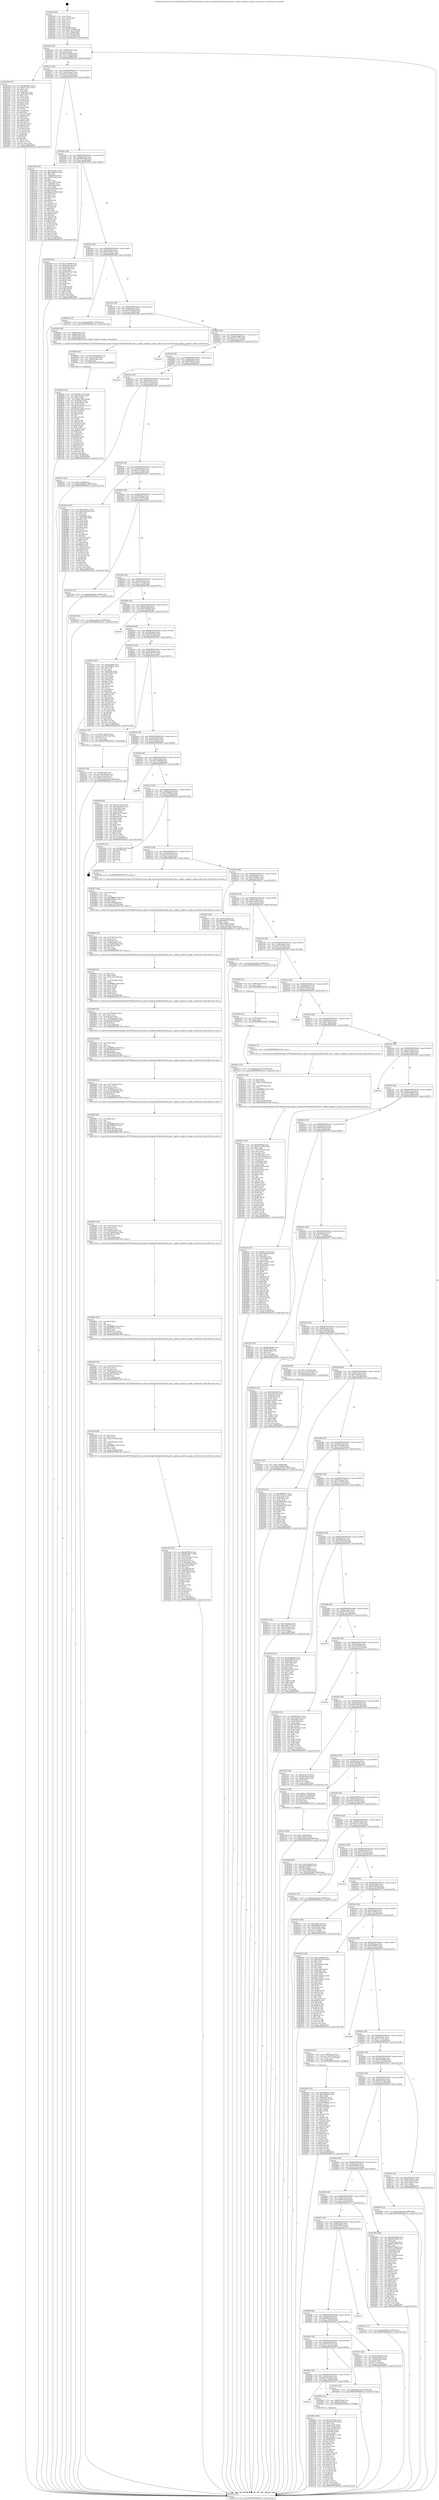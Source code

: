 digraph "0x402a20" {
  label = "0x402a20 (/mnt/c/Users/mathe/Desktop/tcc/POCII/binaries/extr_php-srcextopcacheOptimizerdfa_pass.c_opline_supports_assign_contraction_Final-ollvm.out::main(0))"
  labelloc = "t"
  node[shape=record]

  Entry [label="",width=0.3,height=0.3,shape=circle,fillcolor=black,style=filled]
  "0x402a52" [label="{
     0x402a52 [32]\l
     | [instrs]\l
     &nbsp;&nbsp;0x402a52 \<+6\>: mov -0x90(%rbp),%eax\l
     &nbsp;&nbsp;0x402a58 \<+2\>: mov %eax,%ecx\l
     &nbsp;&nbsp;0x402a5a \<+6\>: sub $0x878a962a,%ecx\l
     &nbsp;&nbsp;0x402a60 \<+6\>: mov %eax,-0x94(%rbp)\l
     &nbsp;&nbsp;0x402a66 \<+6\>: mov %ecx,-0x98(%rbp)\l
     &nbsp;&nbsp;0x402a6c \<+6\>: je 0000000000403c8d \<main+0x126d\>\l
  }"]
  "0x403c8d" [label="{
     0x403c8d [137]\l
     | [instrs]\l
     &nbsp;&nbsp;0x403c8d \<+5\>: mov $0x6628f512,%eax\l
     &nbsp;&nbsp;0x403c92 \<+5\>: mov $0x47c17f1c,%ecx\l
     &nbsp;&nbsp;0x403c97 \<+2\>: mov $0x1,%dl\l
     &nbsp;&nbsp;0x403c99 \<+2\>: xor %esi,%esi\l
     &nbsp;&nbsp;0x403c9b \<+7\>: mov 0x40709c,%edi\l
     &nbsp;&nbsp;0x403ca2 \<+8\>: mov 0x4070b8,%r8d\l
     &nbsp;&nbsp;0x403caa \<+3\>: sub $0x1,%esi\l
     &nbsp;&nbsp;0x403cad \<+3\>: mov %edi,%r9d\l
     &nbsp;&nbsp;0x403cb0 \<+3\>: add %esi,%r9d\l
     &nbsp;&nbsp;0x403cb3 \<+4\>: imul %r9d,%edi\l
     &nbsp;&nbsp;0x403cb7 \<+3\>: and $0x1,%edi\l
     &nbsp;&nbsp;0x403cba \<+3\>: cmp $0x0,%edi\l
     &nbsp;&nbsp;0x403cbd \<+4\>: sete %r10b\l
     &nbsp;&nbsp;0x403cc1 \<+4\>: cmp $0xa,%r8d\l
     &nbsp;&nbsp;0x403cc5 \<+4\>: setl %r11b\l
     &nbsp;&nbsp;0x403cc9 \<+3\>: mov %r10b,%bl\l
     &nbsp;&nbsp;0x403ccc \<+3\>: xor $0xff,%bl\l
     &nbsp;&nbsp;0x403ccf \<+3\>: mov %r11b,%r14b\l
     &nbsp;&nbsp;0x403cd2 \<+4\>: xor $0xff,%r14b\l
     &nbsp;&nbsp;0x403cd6 \<+3\>: xor $0x0,%dl\l
     &nbsp;&nbsp;0x403cd9 \<+3\>: mov %bl,%r15b\l
     &nbsp;&nbsp;0x403cdc \<+4\>: and $0x0,%r15b\l
     &nbsp;&nbsp;0x403ce0 \<+3\>: and %dl,%r10b\l
     &nbsp;&nbsp;0x403ce3 \<+3\>: mov %r14b,%r12b\l
     &nbsp;&nbsp;0x403ce6 \<+4\>: and $0x0,%r12b\l
     &nbsp;&nbsp;0x403cea \<+3\>: and %dl,%r11b\l
     &nbsp;&nbsp;0x403ced \<+3\>: or %r10b,%r15b\l
     &nbsp;&nbsp;0x403cf0 \<+3\>: or %r11b,%r12b\l
     &nbsp;&nbsp;0x403cf3 \<+3\>: xor %r12b,%r15b\l
     &nbsp;&nbsp;0x403cf6 \<+3\>: or %r14b,%bl\l
     &nbsp;&nbsp;0x403cf9 \<+3\>: xor $0xff,%bl\l
     &nbsp;&nbsp;0x403cfc \<+3\>: or $0x0,%dl\l
     &nbsp;&nbsp;0x403cff \<+2\>: and %dl,%bl\l
     &nbsp;&nbsp;0x403d01 \<+3\>: or %bl,%r15b\l
     &nbsp;&nbsp;0x403d04 \<+4\>: test $0x1,%r15b\l
     &nbsp;&nbsp;0x403d08 \<+3\>: cmovne %ecx,%eax\l
     &nbsp;&nbsp;0x403d0b \<+6\>: mov %eax,-0x90(%rbp)\l
     &nbsp;&nbsp;0x403d11 \<+5\>: jmp 00000000004041cd \<main+0x17ad\>\l
  }"]
  "0x402a72" [label="{
     0x402a72 [28]\l
     | [instrs]\l
     &nbsp;&nbsp;0x402a72 \<+5\>: jmp 0000000000402a77 \<main+0x57\>\l
     &nbsp;&nbsp;0x402a77 \<+6\>: mov -0x94(%rbp),%eax\l
     &nbsp;&nbsp;0x402a7d \<+5\>: sub $0x8ee43183,%eax\l
     &nbsp;&nbsp;0x402a82 \<+6\>: mov %eax,-0x9c(%rbp)\l
     &nbsp;&nbsp;0x402a88 \<+6\>: je 0000000000403749 \<main+0xd29\>\l
  }"]
  Exit [label="",width=0.3,height=0.3,shape=circle,fillcolor=black,style=filled,peripheries=2]
  "0x403749" [label="{
     0x403749 [170]\l
     | [instrs]\l
     &nbsp;&nbsp;0x403749 \<+5\>: mov $0x7f1ddfc1,%eax\l
     &nbsp;&nbsp;0x40374e \<+5\>: mov $0xfb3825c0,%ecx\l
     &nbsp;&nbsp;0x403753 \<+2\>: mov $0x1,%dl\l
     &nbsp;&nbsp;0x403755 \<+6\>: mov -0x84(%rbp),%esi\l
     &nbsp;&nbsp;0x40375b \<+3\>: cmp -0x78(%rbp),%esi\l
     &nbsp;&nbsp;0x40375e \<+4\>: setl %dil\l
     &nbsp;&nbsp;0x403762 \<+4\>: and $0x1,%dil\l
     &nbsp;&nbsp;0x403766 \<+4\>: mov %dil,-0x29(%rbp)\l
     &nbsp;&nbsp;0x40376a \<+7\>: mov 0x40709c,%esi\l
     &nbsp;&nbsp;0x403771 \<+8\>: mov 0x4070b8,%r8d\l
     &nbsp;&nbsp;0x403779 \<+3\>: mov %esi,%r9d\l
     &nbsp;&nbsp;0x40377c \<+7\>: sub $0xe545e589,%r9d\l
     &nbsp;&nbsp;0x403783 \<+4\>: sub $0x1,%r9d\l
     &nbsp;&nbsp;0x403787 \<+7\>: add $0xe545e589,%r9d\l
     &nbsp;&nbsp;0x40378e \<+4\>: imul %r9d,%esi\l
     &nbsp;&nbsp;0x403792 \<+3\>: and $0x1,%esi\l
     &nbsp;&nbsp;0x403795 \<+3\>: cmp $0x0,%esi\l
     &nbsp;&nbsp;0x403798 \<+4\>: sete %dil\l
     &nbsp;&nbsp;0x40379c \<+4\>: cmp $0xa,%r8d\l
     &nbsp;&nbsp;0x4037a0 \<+4\>: setl %r10b\l
     &nbsp;&nbsp;0x4037a4 \<+3\>: mov %dil,%r11b\l
     &nbsp;&nbsp;0x4037a7 \<+4\>: xor $0xff,%r11b\l
     &nbsp;&nbsp;0x4037ab \<+3\>: mov %r10b,%bl\l
     &nbsp;&nbsp;0x4037ae \<+3\>: xor $0xff,%bl\l
     &nbsp;&nbsp;0x4037b1 \<+3\>: xor $0x1,%dl\l
     &nbsp;&nbsp;0x4037b4 \<+3\>: mov %r11b,%r14b\l
     &nbsp;&nbsp;0x4037b7 \<+4\>: and $0xff,%r14b\l
     &nbsp;&nbsp;0x4037bb \<+3\>: and %dl,%dil\l
     &nbsp;&nbsp;0x4037be \<+3\>: mov %bl,%r15b\l
     &nbsp;&nbsp;0x4037c1 \<+4\>: and $0xff,%r15b\l
     &nbsp;&nbsp;0x4037c5 \<+3\>: and %dl,%r10b\l
     &nbsp;&nbsp;0x4037c8 \<+3\>: or %dil,%r14b\l
     &nbsp;&nbsp;0x4037cb \<+3\>: or %r10b,%r15b\l
     &nbsp;&nbsp;0x4037ce \<+3\>: xor %r15b,%r14b\l
     &nbsp;&nbsp;0x4037d1 \<+3\>: or %bl,%r11b\l
     &nbsp;&nbsp;0x4037d4 \<+4\>: xor $0xff,%r11b\l
     &nbsp;&nbsp;0x4037d8 \<+3\>: or $0x1,%dl\l
     &nbsp;&nbsp;0x4037db \<+3\>: and %dl,%r11b\l
     &nbsp;&nbsp;0x4037de \<+3\>: or %r11b,%r14b\l
     &nbsp;&nbsp;0x4037e1 \<+4\>: test $0x1,%r14b\l
     &nbsp;&nbsp;0x4037e5 \<+3\>: cmovne %ecx,%eax\l
     &nbsp;&nbsp;0x4037e8 \<+6\>: mov %eax,-0x90(%rbp)\l
     &nbsp;&nbsp;0x4037ee \<+5\>: jmp 00000000004041cd \<main+0x17ad\>\l
  }"]
  "0x402a8e" [label="{
     0x402a8e [28]\l
     | [instrs]\l
     &nbsp;&nbsp;0x402a8e \<+5\>: jmp 0000000000402a93 \<main+0x73\>\l
     &nbsp;&nbsp;0x402a93 \<+6\>: mov -0x94(%rbp),%eax\l
     &nbsp;&nbsp;0x402a99 \<+5\>: sub $0x900415ed,%eax\l
     &nbsp;&nbsp;0x402a9e \<+6\>: mov %eax,-0xa0(%rbp)\l
     &nbsp;&nbsp;0x402aa4 \<+6\>: je 0000000000403585 \<main+0xb65\>\l
  }"]
  "0x403e15" [label="{
     0x403e15 [15]\l
     | [instrs]\l
     &nbsp;&nbsp;0x403e15 \<+10\>: movl $0xa0aa317f,-0x90(%rbp)\l
     &nbsp;&nbsp;0x403e1f \<+5\>: jmp 00000000004041cd \<main+0x17ad\>\l
  }"]
  "0x403585" [label="{
     0x403585 [91]\l
     | [instrs]\l
     &nbsp;&nbsp;0x403585 \<+5\>: mov $0xc14609ff,%eax\l
     &nbsp;&nbsp;0x40358a \<+5\>: mov $0x3a7af5fa,%ecx\l
     &nbsp;&nbsp;0x40358f \<+7\>: mov 0x40709c,%edx\l
     &nbsp;&nbsp;0x403596 \<+7\>: mov 0x4070b8,%esi\l
     &nbsp;&nbsp;0x40359d \<+2\>: mov %edx,%edi\l
     &nbsp;&nbsp;0x40359f \<+6\>: add $0x50c87e2d,%edi\l
     &nbsp;&nbsp;0x4035a5 \<+3\>: sub $0x1,%edi\l
     &nbsp;&nbsp;0x4035a8 \<+6\>: sub $0x50c87e2d,%edi\l
     &nbsp;&nbsp;0x4035ae \<+3\>: imul %edi,%edx\l
     &nbsp;&nbsp;0x4035b1 \<+3\>: and $0x1,%edx\l
     &nbsp;&nbsp;0x4035b4 \<+3\>: cmp $0x0,%edx\l
     &nbsp;&nbsp;0x4035b7 \<+4\>: sete %r8b\l
     &nbsp;&nbsp;0x4035bb \<+3\>: cmp $0xa,%esi\l
     &nbsp;&nbsp;0x4035be \<+4\>: setl %r9b\l
     &nbsp;&nbsp;0x4035c2 \<+3\>: mov %r8b,%r10b\l
     &nbsp;&nbsp;0x4035c5 \<+3\>: and %r9b,%r10b\l
     &nbsp;&nbsp;0x4035c8 \<+3\>: xor %r9b,%r8b\l
     &nbsp;&nbsp;0x4035cb \<+3\>: or %r8b,%r10b\l
     &nbsp;&nbsp;0x4035ce \<+4\>: test $0x1,%r10b\l
     &nbsp;&nbsp;0x4035d2 \<+3\>: cmovne %ecx,%eax\l
     &nbsp;&nbsp;0x4035d5 \<+6\>: mov %eax,-0x90(%rbp)\l
     &nbsp;&nbsp;0x4035db \<+5\>: jmp 00000000004041cd \<main+0x17ad\>\l
  }"]
  "0x402aaa" [label="{
     0x402aaa [28]\l
     | [instrs]\l
     &nbsp;&nbsp;0x402aaa \<+5\>: jmp 0000000000402aaf \<main+0x8f\>\l
     &nbsp;&nbsp;0x402aaf \<+6\>: mov -0x94(%rbp),%eax\l
     &nbsp;&nbsp;0x402ab5 \<+5\>: sub $0x90c2dba7,%eax\l
     &nbsp;&nbsp;0x402aba \<+6\>: mov %eax,-0xa4(%rbp)\l
     &nbsp;&nbsp;0x402ac0 \<+6\>: je 0000000000403ab8 \<main+0x1098\>\l
  }"]
  "0x403e09" [label="{
     0x403e09 [12]\l
     | [instrs]\l
     &nbsp;&nbsp;0x403e09 \<+4\>: mov -0x80(%rbp),%rax\l
     &nbsp;&nbsp;0x403e0d \<+3\>: mov %rax,%rdi\l
     &nbsp;&nbsp;0x403e10 \<+5\>: call 0000000000401030 \<free@plt\>\l
     | [calls]\l
     &nbsp;&nbsp;0x401030 \{1\} (unknown)\l
  }"]
  "0x403ab8" [label="{
     0x403ab8 [15]\l
     | [instrs]\l
     &nbsp;&nbsp;0x403ab8 \<+10\>: movl $0xda854661,-0x90(%rbp)\l
     &nbsp;&nbsp;0x403ac2 \<+5\>: jmp 00000000004041cd \<main+0x17ad\>\l
  }"]
  "0x402ac6" [label="{
     0x402ac6 [28]\l
     | [instrs]\l
     &nbsp;&nbsp;0x402ac6 \<+5\>: jmp 0000000000402acb \<main+0xab\>\l
     &nbsp;&nbsp;0x402acb \<+6\>: mov -0x94(%rbp),%eax\l
     &nbsp;&nbsp;0x402ad1 \<+5\>: sub $0x9c994b56,%eax\l
     &nbsp;&nbsp;0x402ad6 \<+6\>: mov %eax,-0xa8(%rbp)\l
     &nbsp;&nbsp;0x402adc \<+6\>: je 0000000000403b82 \<main+0x1162\>\l
  }"]
  "0x403d2d" [label="{
     0x403d2d [153]\l
     | [instrs]\l
     &nbsp;&nbsp;0x403d2d \<+5\>: mov $0x6628f512,%edx\l
     &nbsp;&nbsp;0x403d32 \<+5\>: mov $0xe4ea507d,%esi\l
     &nbsp;&nbsp;0x403d37 \<+3\>: mov $0x1,%r8b\l
     &nbsp;&nbsp;0x403d3a \<+8\>: mov 0x40709c,%r9d\l
     &nbsp;&nbsp;0x403d42 \<+8\>: mov 0x4070b8,%r10d\l
     &nbsp;&nbsp;0x403d4a \<+3\>: mov %r9d,%r11d\l
     &nbsp;&nbsp;0x403d4d \<+7\>: sub $0x4798abee,%r11d\l
     &nbsp;&nbsp;0x403d54 \<+4\>: sub $0x1,%r11d\l
     &nbsp;&nbsp;0x403d58 \<+7\>: add $0x4798abee,%r11d\l
     &nbsp;&nbsp;0x403d5f \<+4\>: imul %r11d,%r9d\l
     &nbsp;&nbsp;0x403d63 \<+4\>: and $0x1,%r9d\l
     &nbsp;&nbsp;0x403d67 \<+4\>: cmp $0x0,%r9d\l
     &nbsp;&nbsp;0x403d6b \<+3\>: sete %bl\l
     &nbsp;&nbsp;0x403d6e \<+4\>: cmp $0xa,%r10d\l
     &nbsp;&nbsp;0x403d72 \<+4\>: setl %r14b\l
     &nbsp;&nbsp;0x403d76 \<+3\>: mov %bl,%r15b\l
     &nbsp;&nbsp;0x403d79 \<+4\>: xor $0xff,%r15b\l
     &nbsp;&nbsp;0x403d7d \<+3\>: mov %r14b,%r12b\l
     &nbsp;&nbsp;0x403d80 \<+4\>: xor $0xff,%r12b\l
     &nbsp;&nbsp;0x403d84 \<+4\>: xor $0x0,%r8b\l
     &nbsp;&nbsp;0x403d88 \<+3\>: mov %r15b,%r13b\l
     &nbsp;&nbsp;0x403d8b \<+4\>: and $0x0,%r13b\l
     &nbsp;&nbsp;0x403d8f \<+3\>: and %r8b,%bl\l
     &nbsp;&nbsp;0x403d92 \<+3\>: mov %r12b,%al\l
     &nbsp;&nbsp;0x403d95 \<+2\>: and $0x0,%al\l
     &nbsp;&nbsp;0x403d97 \<+3\>: and %r8b,%r14b\l
     &nbsp;&nbsp;0x403d9a \<+3\>: or %bl,%r13b\l
     &nbsp;&nbsp;0x403d9d \<+3\>: or %r14b,%al\l
     &nbsp;&nbsp;0x403da0 \<+3\>: xor %al,%r13b\l
     &nbsp;&nbsp;0x403da3 \<+3\>: or %r12b,%r15b\l
     &nbsp;&nbsp;0x403da6 \<+4\>: xor $0xff,%r15b\l
     &nbsp;&nbsp;0x403daa \<+4\>: or $0x0,%r8b\l
     &nbsp;&nbsp;0x403dae \<+3\>: and %r8b,%r15b\l
     &nbsp;&nbsp;0x403db1 \<+3\>: or %r15b,%r13b\l
     &nbsp;&nbsp;0x403db4 \<+4\>: test $0x1,%r13b\l
     &nbsp;&nbsp;0x403db8 \<+3\>: cmovne %esi,%edx\l
     &nbsp;&nbsp;0x403dbb \<+6\>: mov %edx,-0x90(%rbp)\l
     &nbsp;&nbsp;0x403dc1 \<+5\>: jmp 00000000004041cd \<main+0x17ad\>\l
  }"]
  "0x403b82" [label="{
     0x403b82 [20]\l
     | [instrs]\l
     &nbsp;&nbsp;0x403b82 \<+4\>: mov -0x68(%rbp),%rdi\l
     &nbsp;&nbsp;0x403b86 \<+4\>: mov -0x80(%rbp),%rsi\l
     &nbsp;&nbsp;0x403b8a \<+3\>: mov -0x50(%rbp),%edx\l
     &nbsp;&nbsp;0x403b8d \<+4\>: mov -0x58(%rbp),%rcx\l
     &nbsp;&nbsp;0x403b91 \<+5\>: call 0000000000401240 \<opline_supports_assign_contraction\>\l
     | [calls]\l
     &nbsp;&nbsp;0x401240 \{1\} (/mnt/c/Users/mathe/Desktop/tcc/POCII/binaries/extr_php-srcextopcacheOptimizerdfa_pass.c_opline_supports_assign_contraction_Final-ollvm.out::opline_supports_assign_contraction)\l
  }"]
  "0x402ae2" [label="{
     0x402ae2 [28]\l
     | [instrs]\l
     &nbsp;&nbsp;0x402ae2 \<+5\>: jmp 0000000000402ae7 \<main+0xc7\>\l
     &nbsp;&nbsp;0x402ae7 \<+6\>: mov -0x94(%rbp),%eax\l
     &nbsp;&nbsp;0x402aed \<+5\>: sub $0x9dc1c77b,%eax\l
     &nbsp;&nbsp;0x402af2 \<+6\>: mov %eax,-0xac(%rbp)\l
     &nbsp;&nbsp;0x402af8 \<+6\>: je 000000000040415c \<main+0x173c\>\l
  }"]
  "0x403bb3" [label="{
     0x403bb3 [170]\l
     | [instrs]\l
     &nbsp;&nbsp;0x403bb3 \<+5\>: mov $0x9dc1c77b,%edx\l
     &nbsp;&nbsp;0x403bb8 \<+5\>: mov $0xae7fc6e0,%esi\l
     &nbsp;&nbsp;0x403bbd \<+3\>: mov $0x1,%r8b\l
     &nbsp;&nbsp;0x403bc0 \<+10\>: movl $0x0,-0x8c(%rbp)\l
     &nbsp;&nbsp;0x403bca \<+8\>: mov 0x40709c,%r9d\l
     &nbsp;&nbsp;0x403bd2 \<+8\>: mov 0x4070b8,%r10d\l
     &nbsp;&nbsp;0x403bda \<+3\>: mov %r9d,%r11d\l
     &nbsp;&nbsp;0x403bdd \<+7\>: sub $0x3bc2db27,%r11d\l
     &nbsp;&nbsp;0x403be4 \<+4\>: sub $0x1,%r11d\l
     &nbsp;&nbsp;0x403be8 \<+7\>: add $0x3bc2db27,%r11d\l
     &nbsp;&nbsp;0x403bef \<+4\>: imul %r11d,%r9d\l
     &nbsp;&nbsp;0x403bf3 \<+4\>: and $0x1,%r9d\l
     &nbsp;&nbsp;0x403bf7 \<+4\>: cmp $0x0,%r9d\l
     &nbsp;&nbsp;0x403bfb \<+3\>: sete %bl\l
     &nbsp;&nbsp;0x403bfe \<+4\>: cmp $0xa,%r10d\l
     &nbsp;&nbsp;0x403c02 \<+4\>: setl %r14b\l
     &nbsp;&nbsp;0x403c06 \<+3\>: mov %bl,%r15b\l
     &nbsp;&nbsp;0x403c09 \<+4\>: xor $0xff,%r15b\l
     &nbsp;&nbsp;0x403c0d \<+3\>: mov %r14b,%r12b\l
     &nbsp;&nbsp;0x403c10 \<+4\>: xor $0xff,%r12b\l
     &nbsp;&nbsp;0x403c14 \<+4\>: xor $0x1,%r8b\l
     &nbsp;&nbsp;0x403c18 \<+3\>: mov %r15b,%r13b\l
     &nbsp;&nbsp;0x403c1b \<+4\>: and $0xff,%r13b\l
     &nbsp;&nbsp;0x403c1f \<+3\>: and %r8b,%bl\l
     &nbsp;&nbsp;0x403c22 \<+3\>: mov %r12b,%cl\l
     &nbsp;&nbsp;0x403c25 \<+3\>: and $0xff,%cl\l
     &nbsp;&nbsp;0x403c28 \<+3\>: and %r8b,%r14b\l
     &nbsp;&nbsp;0x403c2b \<+3\>: or %bl,%r13b\l
     &nbsp;&nbsp;0x403c2e \<+3\>: or %r14b,%cl\l
     &nbsp;&nbsp;0x403c31 \<+3\>: xor %cl,%r13b\l
     &nbsp;&nbsp;0x403c34 \<+3\>: or %r12b,%r15b\l
     &nbsp;&nbsp;0x403c37 \<+4\>: xor $0xff,%r15b\l
     &nbsp;&nbsp;0x403c3b \<+4\>: or $0x1,%r8b\l
     &nbsp;&nbsp;0x403c3f \<+3\>: and %r8b,%r15b\l
     &nbsp;&nbsp;0x403c42 \<+3\>: or %r15b,%r13b\l
     &nbsp;&nbsp;0x403c45 \<+4\>: test $0x1,%r13b\l
     &nbsp;&nbsp;0x403c49 \<+3\>: cmovne %esi,%edx\l
     &nbsp;&nbsp;0x403c4c \<+6\>: mov %edx,-0x90(%rbp)\l
     &nbsp;&nbsp;0x403c52 \<+6\>: mov %eax,-0x190(%rbp)\l
     &nbsp;&nbsp;0x403c58 \<+5\>: jmp 00000000004041cd \<main+0x17ad\>\l
  }"]
  "0x40415c" [label="{
     0x40415c\l
  }", style=dashed]
  "0x402afe" [label="{
     0x402afe [28]\l
     | [instrs]\l
     &nbsp;&nbsp;0x402afe \<+5\>: jmp 0000000000402b03 \<main+0xe3\>\l
     &nbsp;&nbsp;0x402b03 \<+6\>: mov -0x94(%rbp),%eax\l
     &nbsp;&nbsp;0x402b09 \<+5\>: sub $0x9f085b7e,%eax\l
     &nbsp;&nbsp;0x402b0e \<+6\>: mov %eax,-0xb0(%rbp)\l
     &nbsp;&nbsp;0x402b14 \<+6\>: je 0000000000403f10 \<main+0x14f0\>\l
  }"]
  "0x403b96" [label="{
     0x403b96 [29]\l
     | [instrs]\l
     &nbsp;&nbsp;0x403b96 \<+10\>: movabs $0x4050b6,%rdi\l
     &nbsp;&nbsp;0x403ba0 \<+6\>: mov %eax,-0x88(%rbp)\l
     &nbsp;&nbsp;0x403ba6 \<+6\>: mov -0x88(%rbp),%esi\l
     &nbsp;&nbsp;0x403bac \<+2\>: mov $0x0,%al\l
     &nbsp;&nbsp;0x403bae \<+5\>: call 0000000000401040 \<printf@plt\>\l
     | [calls]\l
     &nbsp;&nbsp;0x401040 \{1\} (unknown)\l
  }"]
  "0x403f10" [label="{
     0x403f10\l
  }", style=dashed]
  "0x402b1a" [label="{
     0x402b1a [28]\l
     | [instrs]\l
     &nbsp;&nbsp;0x402b1a \<+5\>: jmp 0000000000402b1f \<main+0xff\>\l
     &nbsp;&nbsp;0x402b1f \<+6\>: mov -0x94(%rbp),%eax\l
     &nbsp;&nbsp;0x402b25 \<+5\>: sub $0xa0aa317f,%eax\l
     &nbsp;&nbsp;0x402b2a \<+6\>: mov %eax,-0xb4(%rbp)\l
     &nbsp;&nbsp;0x402b30 \<+6\>: je 0000000000403e47 \<main+0x1427\>\l
  }"]
  "0x403a3b" [label="{
     0x403a3b [125]\l
     | [instrs]\l
     &nbsp;&nbsp;0x403a3b \<+5\>: mov $0x44b89f52,%ecx\l
     &nbsp;&nbsp;0x403a40 \<+5\>: mov $0x90c2dba7,%edx\l
     &nbsp;&nbsp;0x403a45 \<+3\>: xor %r9d,%r9d\l
     &nbsp;&nbsp;0x403a48 \<+7\>: mov -0x18c(%rbp),%r10d\l
     &nbsp;&nbsp;0x403a4f \<+4\>: imul %eax,%r10d\l
     &nbsp;&nbsp;0x403a53 \<+3\>: movslq %r10d,%rsi\l
     &nbsp;&nbsp;0x403a56 \<+4\>: mov -0x80(%rbp),%rdi\l
     &nbsp;&nbsp;0x403a5a \<+7\>: movslq -0x84(%rbp),%r8\l
     &nbsp;&nbsp;0x403a61 \<+4\>: imul $0x30,%r8,%r8\l
     &nbsp;&nbsp;0x403a65 \<+3\>: add %r8,%rdi\l
     &nbsp;&nbsp;0x403a68 \<+4\>: mov %rsi,0x28(%rdi)\l
     &nbsp;&nbsp;0x403a6c \<+7\>: mov 0x40709c,%eax\l
     &nbsp;&nbsp;0x403a73 \<+8\>: mov 0x4070b8,%r10d\l
     &nbsp;&nbsp;0x403a7b \<+4\>: sub $0x1,%r9d\l
     &nbsp;&nbsp;0x403a7f \<+3\>: mov %eax,%r11d\l
     &nbsp;&nbsp;0x403a82 \<+3\>: add %r9d,%r11d\l
     &nbsp;&nbsp;0x403a85 \<+4\>: imul %r11d,%eax\l
     &nbsp;&nbsp;0x403a89 \<+3\>: and $0x1,%eax\l
     &nbsp;&nbsp;0x403a8c \<+3\>: cmp $0x0,%eax\l
     &nbsp;&nbsp;0x403a8f \<+3\>: sete %bl\l
     &nbsp;&nbsp;0x403a92 \<+4\>: cmp $0xa,%r10d\l
     &nbsp;&nbsp;0x403a96 \<+4\>: setl %r14b\l
     &nbsp;&nbsp;0x403a9a \<+3\>: mov %bl,%r15b\l
     &nbsp;&nbsp;0x403a9d \<+3\>: and %r14b,%r15b\l
     &nbsp;&nbsp;0x403aa0 \<+3\>: xor %r14b,%bl\l
     &nbsp;&nbsp;0x403aa3 \<+3\>: or %bl,%r15b\l
     &nbsp;&nbsp;0x403aa6 \<+4\>: test $0x1,%r15b\l
     &nbsp;&nbsp;0x403aaa \<+3\>: cmovne %edx,%ecx\l
     &nbsp;&nbsp;0x403aad \<+6\>: mov %ecx,-0x90(%rbp)\l
     &nbsp;&nbsp;0x403ab3 \<+5\>: jmp 00000000004041cd \<main+0x17ad\>\l
  }"]
  "0x403e47" [label="{
     0x403e47 [22]\l
     | [instrs]\l
     &nbsp;&nbsp;0x403e47 \<+7\>: movl $0x0,-0x38(%rbp)\l
     &nbsp;&nbsp;0x403e4e \<+10\>: movl $0xc4f0861b,-0x90(%rbp)\l
     &nbsp;&nbsp;0x403e58 \<+5\>: jmp 00000000004041cd \<main+0x17ad\>\l
  }"]
  "0x402b36" [label="{
     0x402b36 [28]\l
     | [instrs]\l
     &nbsp;&nbsp;0x402b36 \<+5\>: jmp 0000000000402b3b \<main+0x11b\>\l
     &nbsp;&nbsp;0x402b3b \<+6\>: mov -0x94(%rbp),%eax\l
     &nbsp;&nbsp;0x402b41 \<+5\>: sub $0xa201e922,%eax\l
     &nbsp;&nbsp;0x402b46 \<+6\>: mov %eax,-0xb8(%rbp)\l
     &nbsp;&nbsp;0x402b4c \<+6\>: je 00000000004036c0 \<main+0xca0\>\l
  }"]
  "0x403a0d" [label="{
     0x403a0d [46]\l
     | [instrs]\l
     &nbsp;&nbsp;0x403a0d \<+2\>: xor %ecx,%ecx\l
     &nbsp;&nbsp;0x403a0f \<+5\>: mov $0x2,%edx\l
     &nbsp;&nbsp;0x403a14 \<+6\>: mov %edx,-0x188(%rbp)\l
     &nbsp;&nbsp;0x403a1a \<+1\>: cltd\l
     &nbsp;&nbsp;0x403a1b \<+7\>: mov -0x188(%rbp),%r9d\l
     &nbsp;&nbsp;0x403a22 \<+3\>: idiv %r9d\l
     &nbsp;&nbsp;0x403a25 \<+6\>: imul $0xfffffffe,%edx,%edx\l
     &nbsp;&nbsp;0x403a2b \<+3\>: sub $0x1,%ecx\l
     &nbsp;&nbsp;0x403a2e \<+2\>: sub %ecx,%edx\l
     &nbsp;&nbsp;0x403a30 \<+6\>: mov %edx,-0x18c(%rbp)\l
     &nbsp;&nbsp;0x403a36 \<+5\>: call 0000000000401160 \<next_i\>\l
     | [calls]\l
     &nbsp;&nbsp;0x401160 \{1\} (/mnt/c/Users/mathe/Desktop/tcc/POCII/binaries/extr_php-srcextopcacheOptimizerdfa_pass.c_opline_supports_assign_contraction_Final-ollvm.out::next_i)\l
  }"]
  "0x4036c0" [label="{
     0x4036c0 [137]\l
     | [instrs]\l
     &nbsp;&nbsp;0x4036c0 \<+5\>: mov $0x7f1ddfc1,%eax\l
     &nbsp;&nbsp;0x4036c5 \<+5\>: mov $0x8ee43183,%ecx\l
     &nbsp;&nbsp;0x4036ca \<+2\>: mov $0x1,%dl\l
     &nbsp;&nbsp;0x4036cc \<+2\>: xor %esi,%esi\l
     &nbsp;&nbsp;0x4036ce \<+7\>: mov 0x40709c,%edi\l
     &nbsp;&nbsp;0x4036d5 \<+8\>: mov 0x4070b8,%r8d\l
     &nbsp;&nbsp;0x4036dd \<+3\>: sub $0x1,%esi\l
     &nbsp;&nbsp;0x4036e0 \<+3\>: mov %edi,%r9d\l
     &nbsp;&nbsp;0x4036e3 \<+3\>: add %esi,%r9d\l
     &nbsp;&nbsp;0x4036e6 \<+4\>: imul %r9d,%edi\l
     &nbsp;&nbsp;0x4036ea \<+3\>: and $0x1,%edi\l
     &nbsp;&nbsp;0x4036ed \<+3\>: cmp $0x0,%edi\l
     &nbsp;&nbsp;0x4036f0 \<+4\>: sete %r10b\l
     &nbsp;&nbsp;0x4036f4 \<+4\>: cmp $0xa,%r8d\l
     &nbsp;&nbsp;0x4036f8 \<+4\>: setl %r11b\l
     &nbsp;&nbsp;0x4036fc \<+3\>: mov %r10b,%bl\l
     &nbsp;&nbsp;0x4036ff \<+3\>: xor $0xff,%bl\l
     &nbsp;&nbsp;0x403702 \<+3\>: mov %r11b,%r14b\l
     &nbsp;&nbsp;0x403705 \<+4\>: xor $0xff,%r14b\l
     &nbsp;&nbsp;0x403709 \<+3\>: xor $0x1,%dl\l
     &nbsp;&nbsp;0x40370c \<+3\>: mov %bl,%r15b\l
     &nbsp;&nbsp;0x40370f \<+4\>: and $0xff,%r15b\l
     &nbsp;&nbsp;0x403713 \<+3\>: and %dl,%r10b\l
     &nbsp;&nbsp;0x403716 \<+3\>: mov %r14b,%r12b\l
     &nbsp;&nbsp;0x403719 \<+4\>: and $0xff,%r12b\l
     &nbsp;&nbsp;0x40371d \<+3\>: and %dl,%r11b\l
     &nbsp;&nbsp;0x403720 \<+3\>: or %r10b,%r15b\l
     &nbsp;&nbsp;0x403723 \<+3\>: or %r11b,%r12b\l
     &nbsp;&nbsp;0x403726 \<+3\>: xor %r12b,%r15b\l
     &nbsp;&nbsp;0x403729 \<+3\>: or %r14b,%bl\l
     &nbsp;&nbsp;0x40372c \<+3\>: xor $0xff,%bl\l
     &nbsp;&nbsp;0x40372f \<+3\>: or $0x1,%dl\l
     &nbsp;&nbsp;0x403732 \<+2\>: and %dl,%bl\l
     &nbsp;&nbsp;0x403734 \<+3\>: or %bl,%r15b\l
     &nbsp;&nbsp;0x403737 \<+4\>: test $0x1,%r15b\l
     &nbsp;&nbsp;0x40373b \<+3\>: cmovne %ecx,%eax\l
     &nbsp;&nbsp;0x40373e \<+6\>: mov %eax,-0x90(%rbp)\l
     &nbsp;&nbsp;0x403744 \<+5\>: jmp 00000000004041cd \<main+0x17ad\>\l
  }"]
  "0x402b52" [label="{
     0x402b52 [28]\l
     | [instrs]\l
     &nbsp;&nbsp;0x402b52 \<+5\>: jmp 0000000000402b57 \<main+0x137\>\l
     &nbsp;&nbsp;0x402b57 \<+6\>: mov -0x94(%rbp),%eax\l
     &nbsp;&nbsp;0x402b5d \<+5\>: sub $0xae7fc6e0,%eax\l
     &nbsp;&nbsp;0x402b62 \<+6\>: mov %eax,-0xbc(%rbp)\l
     &nbsp;&nbsp;0x402b68 \<+6\>: je 0000000000403c5d \<main+0x123d\>\l
  }"]
  "0x4039e6" [label="{
     0x4039e6 [39]\l
     | [instrs]\l
     &nbsp;&nbsp;0x4039e6 \<+6\>: mov -0x184(%rbp),%ecx\l
     &nbsp;&nbsp;0x4039ec \<+3\>: imul %eax,%ecx\l
     &nbsp;&nbsp;0x4039ef \<+3\>: movslq %ecx,%rsi\l
     &nbsp;&nbsp;0x4039f2 \<+4\>: mov -0x80(%rbp),%rdi\l
     &nbsp;&nbsp;0x4039f6 \<+7\>: movslq -0x84(%rbp),%r8\l
     &nbsp;&nbsp;0x4039fd \<+4\>: imul $0x30,%r8,%r8\l
     &nbsp;&nbsp;0x403a01 \<+3\>: add %r8,%rdi\l
     &nbsp;&nbsp;0x403a04 \<+4\>: mov %rsi,0x20(%rdi)\l
     &nbsp;&nbsp;0x403a08 \<+5\>: call 0000000000401160 \<next_i\>\l
     | [calls]\l
     &nbsp;&nbsp;0x401160 \{1\} (/mnt/c/Users/mathe/Desktop/tcc/POCII/binaries/extr_php-srcextopcacheOptimizerdfa_pass.c_opline_supports_assign_contraction_Final-ollvm.out::next_i)\l
  }"]
  "0x403c5d" [label="{
     0x403c5d [15]\l
     | [instrs]\l
     &nbsp;&nbsp;0x403c5d \<+10\>: movl $0x5456a86b,-0x90(%rbp)\l
     &nbsp;&nbsp;0x403c67 \<+5\>: jmp 00000000004041cd \<main+0x17ad\>\l
  }"]
  "0x402b6e" [label="{
     0x402b6e [28]\l
     | [instrs]\l
     &nbsp;&nbsp;0x402b6e \<+5\>: jmp 0000000000402b73 \<main+0x153\>\l
     &nbsp;&nbsp;0x402b73 \<+6\>: mov -0x94(%rbp),%eax\l
     &nbsp;&nbsp;0x402b79 \<+5\>: sub $0xb137cc9b,%eax\l
     &nbsp;&nbsp;0x402b7e \<+6\>: mov %eax,-0xc0(%rbp)\l
     &nbsp;&nbsp;0x402b84 \<+6\>: je 000000000040339f \<main+0x97f\>\l
  }"]
  "0x4039be" [label="{
     0x4039be [40]\l
     | [instrs]\l
     &nbsp;&nbsp;0x4039be \<+5\>: mov $0x2,%ecx\l
     &nbsp;&nbsp;0x4039c3 \<+1\>: cltd\l
     &nbsp;&nbsp;0x4039c4 \<+2\>: idiv %ecx\l
     &nbsp;&nbsp;0x4039c6 \<+6\>: imul $0xfffffffe,%edx,%ecx\l
     &nbsp;&nbsp;0x4039cc \<+6\>: sub $0xfd63f13c,%ecx\l
     &nbsp;&nbsp;0x4039d2 \<+3\>: add $0x1,%ecx\l
     &nbsp;&nbsp;0x4039d5 \<+6\>: add $0xfd63f13c,%ecx\l
     &nbsp;&nbsp;0x4039db \<+6\>: mov %ecx,-0x184(%rbp)\l
     &nbsp;&nbsp;0x4039e1 \<+5\>: call 0000000000401160 \<next_i\>\l
     | [calls]\l
     &nbsp;&nbsp;0x401160 \{1\} (/mnt/c/Users/mathe/Desktop/tcc/POCII/binaries/extr_php-srcextopcacheOptimizerdfa_pass.c_opline_supports_assign_contraction_Final-ollvm.out::next_i)\l
  }"]
  "0x40339f" [label="{
     0x40339f [15]\l
     | [instrs]\l
     &nbsp;&nbsp;0x40339f \<+10\>: movl $0x1aac914a,-0x90(%rbp)\l
     &nbsp;&nbsp;0x4033a9 \<+5\>: jmp 00000000004041cd \<main+0x17ad\>\l
  }"]
  "0x402b8a" [label="{
     0x402b8a [28]\l
     | [instrs]\l
     &nbsp;&nbsp;0x402b8a \<+5\>: jmp 0000000000402b8f \<main+0x16f\>\l
     &nbsp;&nbsp;0x402b8f \<+6\>: mov -0x94(%rbp),%eax\l
     &nbsp;&nbsp;0x402b95 \<+5\>: sub $0xb422d0d4,%eax\l
     &nbsp;&nbsp;0x402b9a \<+6\>: mov %eax,-0xc4(%rbp)\l
     &nbsp;&nbsp;0x402ba0 \<+6\>: je 0000000000403e33 \<main+0x1413\>\l
  }"]
  "0x403997" [label="{
     0x403997 [39]\l
     | [instrs]\l
     &nbsp;&nbsp;0x403997 \<+6\>: mov -0x180(%rbp),%ecx\l
     &nbsp;&nbsp;0x40399d \<+3\>: imul %eax,%ecx\l
     &nbsp;&nbsp;0x4039a0 \<+3\>: movslq %ecx,%rsi\l
     &nbsp;&nbsp;0x4039a3 \<+4\>: mov -0x80(%rbp),%rdi\l
     &nbsp;&nbsp;0x4039a7 \<+7\>: movslq -0x84(%rbp),%r8\l
     &nbsp;&nbsp;0x4039ae \<+4\>: imul $0x30,%r8,%r8\l
     &nbsp;&nbsp;0x4039b2 \<+3\>: add %r8,%rdi\l
     &nbsp;&nbsp;0x4039b5 \<+4\>: mov %rsi,0x18(%rdi)\l
     &nbsp;&nbsp;0x4039b9 \<+5\>: call 0000000000401160 \<next_i\>\l
     | [calls]\l
     &nbsp;&nbsp;0x401160 \{1\} (/mnt/c/Users/mathe/Desktop/tcc/POCII/binaries/extr_php-srcextopcacheOptimizerdfa_pass.c_opline_supports_assign_contraction_Final-ollvm.out::next_i)\l
  }"]
  "0x403e33" [label="{
     0x403e33\l
  }", style=dashed]
  "0x402ba6" [label="{
     0x402ba6 [28]\l
     | [instrs]\l
     &nbsp;&nbsp;0x402ba6 \<+5\>: jmp 0000000000402bab \<main+0x18b\>\l
     &nbsp;&nbsp;0x402bab \<+6\>: mov -0x94(%rbp),%eax\l
     &nbsp;&nbsp;0x402bb1 \<+5\>: sub $0xb65b0aa0,%eax\l
     &nbsp;&nbsp;0x402bb6 \<+6\>: mov %eax,-0xc8(%rbp)\l
     &nbsp;&nbsp;0x402bbc \<+6\>: je 0000000000403233 \<main+0x813\>\l
  }"]
  "0x40396f" [label="{
     0x40396f [40]\l
     | [instrs]\l
     &nbsp;&nbsp;0x40396f \<+5\>: mov $0x2,%ecx\l
     &nbsp;&nbsp;0x403974 \<+1\>: cltd\l
     &nbsp;&nbsp;0x403975 \<+2\>: idiv %ecx\l
     &nbsp;&nbsp;0x403977 \<+6\>: imul $0xfffffffe,%edx,%ecx\l
     &nbsp;&nbsp;0x40397d \<+6\>: sub $0xd1d81361,%ecx\l
     &nbsp;&nbsp;0x403983 \<+3\>: add $0x1,%ecx\l
     &nbsp;&nbsp;0x403986 \<+6\>: add $0xd1d81361,%ecx\l
     &nbsp;&nbsp;0x40398c \<+6\>: mov %ecx,-0x180(%rbp)\l
     &nbsp;&nbsp;0x403992 \<+5\>: call 0000000000401160 \<next_i\>\l
     | [calls]\l
     &nbsp;&nbsp;0x401160 \{1\} (/mnt/c/Users/mathe/Desktop/tcc/POCII/binaries/extr_php-srcextopcacheOptimizerdfa_pass.c_opline_supports_assign_contraction_Final-ollvm.out::next_i)\l
  }"]
  "0x403233" [label="{
     0x403233 [137]\l
     | [instrs]\l
     &nbsp;&nbsp;0x403233 \<+5\>: mov $0xf18fafbd,%eax\l
     &nbsp;&nbsp;0x403238 \<+5\>: mov $0xf93afbac,%ecx\l
     &nbsp;&nbsp;0x40323d \<+2\>: mov $0x1,%dl\l
     &nbsp;&nbsp;0x40323f \<+2\>: xor %esi,%esi\l
     &nbsp;&nbsp;0x403241 \<+7\>: mov 0x40709c,%edi\l
     &nbsp;&nbsp;0x403248 \<+8\>: mov 0x4070b8,%r8d\l
     &nbsp;&nbsp;0x403250 \<+3\>: sub $0x1,%esi\l
     &nbsp;&nbsp;0x403253 \<+3\>: mov %edi,%r9d\l
     &nbsp;&nbsp;0x403256 \<+3\>: add %esi,%r9d\l
     &nbsp;&nbsp;0x403259 \<+4\>: imul %r9d,%edi\l
     &nbsp;&nbsp;0x40325d \<+3\>: and $0x1,%edi\l
     &nbsp;&nbsp;0x403260 \<+3\>: cmp $0x0,%edi\l
     &nbsp;&nbsp;0x403263 \<+4\>: sete %r10b\l
     &nbsp;&nbsp;0x403267 \<+4\>: cmp $0xa,%r8d\l
     &nbsp;&nbsp;0x40326b \<+4\>: setl %r11b\l
     &nbsp;&nbsp;0x40326f \<+3\>: mov %r10b,%bl\l
     &nbsp;&nbsp;0x403272 \<+3\>: xor $0xff,%bl\l
     &nbsp;&nbsp;0x403275 \<+3\>: mov %r11b,%r14b\l
     &nbsp;&nbsp;0x403278 \<+4\>: xor $0xff,%r14b\l
     &nbsp;&nbsp;0x40327c \<+3\>: xor $0x1,%dl\l
     &nbsp;&nbsp;0x40327f \<+3\>: mov %bl,%r15b\l
     &nbsp;&nbsp;0x403282 \<+4\>: and $0xff,%r15b\l
     &nbsp;&nbsp;0x403286 \<+3\>: and %dl,%r10b\l
     &nbsp;&nbsp;0x403289 \<+3\>: mov %r14b,%r12b\l
     &nbsp;&nbsp;0x40328c \<+4\>: and $0xff,%r12b\l
     &nbsp;&nbsp;0x403290 \<+3\>: and %dl,%r11b\l
     &nbsp;&nbsp;0x403293 \<+3\>: or %r10b,%r15b\l
     &nbsp;&nbsp;0x403296 \<+3\>: or %r11b,%r12b\l
     &nbsp;&nbsp;0x403299 \<+3\>: xor %r12b,%r15b\l
     &nbsp;&nbsp;0x40329c \<+3\>: or %r14b,%bl\l
     &nbsp;&nbsp;0x40329f \<+3\>: xor $0xff,%bl\l
     &nbsp;&nbsp;0x4032a2 \<+3\>: or $0x1,%dl\l
     &nbsp;&nbsp;0x4032a5 \<+2\>: and %dl,%bl\l
     &nbsp;&nbsp;0x4032a7 \<+3\>: or %bl,%r15b\l
     &nbsp;&nbsp;0x4032aa \<+4\>: test $0x1,%r15b\l
     &nbsp;&nbsp;0x4032ae \<+3\>: cmovne %ecx,%eax\l
     &nbsp;&nbsp;0x4032b1 \<+6\>: mov %eax,-0x90(%rbp)\l
     &nbsp;&nbsp;0x4032b7 \<+5\>: jmp 00000000004041cd \<main+0x17ad\>\l
  }"]
  "0x402bc2" [label="{
     0x402bc2 [28]\l
     | [instrs]\l
     &nbsp;&nbsp;0x402bc2 \<+5\>: jmp 0000000000402bc7 \<main+0x1a7\>\l
     &nbsp;&nbsp;0x402bc7 \<+6\>: mov -0x94(%rbp),%eax\l
     &nbsp;&nbsp;0x402bcd \<+5\>: sub $0xba54b747,%eax\l
     &nbsp;&nbsp;0x402bd2 \<+6\>: mov %eax,-0xcc(%rbp)\l
     &nbsp;&nbsp;0x402bd8 \<+6\>: je 00000000004031dc \<main+0x7bc\>\l
  }"]
  "0x403948" [label="{
     0x403948 [39]\l
     | [instrs]\l
     &nbsp;&nbsp;0x403948 \<+6\>: mov -0x17c(%rbp),%ecx\l
     &nbsp;&nbsp;0x40394e \<+3\>: imul %eax,%ecx\l
     &nbsp;&nbsp;0x403951 \<+3\>: movslq %ecx,%rsi\l
     &nbsp;&nbsp;0x403954 \<+4\>: mov -0x80(%rbp),%rdi\l
     &nbsp;&nbsp;0x403958 \<+7\>: movslq -0x84(%rbp),%r8\l
     &nbsp;&nbsp;0x40395f \<+4\>: imul $0x30,%r8,%r8\l
     &nbsp;&nbsp;0x403963 \<+3\>: add %r8,%rdi\l
     &nbsp;&nbsp;0x403966 \<+4\>: mov %rsi,0x10(%rdi)\l
     &nbsp;&nbsp;0x40396a \<+5\>: call 0000000000401160 \<next_i\>\l
     | [calls]\l
     &nbsp;&nbsp;0x401160 \{1\} (/mnt/c/Users/mathe/Desktop/tcc/POCII/binaries/extr_php-srcextopcacheOptimizerdfa_pass.c_opline_supports_assign_contraction_Final-ollvm.out::next_i)\l
  }"]
  "0x4031dc" [label="{
     0x4031dc [23]\l
     | [instrs]\l
     &nbsp;&nbsp;0x4031dc \<+7\>: movl $0x1,-0x70(%rbp)\l
     &nbsp;&nbsp;0x4031e3 \<+4\>: movslq -0x70(%rbp),%rax\l
     &nbsp;&nbsp;0x4031e7 \<+4\>: shl $0x3,%rax\l
     &nbsp;&nbsp;0x4031eb \<+3\>: mov %rax,%rdi\l
     &nbsp;&nbsp;0x4031ee \<+5\>: call 0000000000401050 \<malloc@plt\>\l
     | [calls]\l
     &nbsp;&nbsp;0x401050 \{1\} (unknown)\l
  }"]
  "0x402bde" [label="{
     0x402bde [28]\l
     | [instrs]\l
     &nbsp;&nbsp;0x402bde \<+5\>: jmp 0000000000402be3 \<main+0x1c3\>\l
     &nbsp;&nbsp;0x402be3 \<+6\>: mov -0x94(%rbp),%eax\l
     &nbsp;&nbsp;0x402be9 \<+5\>: sub $0xbeab2233,%eax\l
     &nbsp;&nbsp;0x402bee \<+6\>: mov %eax,-0xd0(%rbp)\l
     &nbsp;&nbsp;0x402bf4 \<+6\>: je 0000000000403049 \<main+0x629\>\l
  }"]
  "0x403920" [label="{
     0x403920 [40]\l
     | [instrs]\l
     &nbsp;&nbsp;0x403920 \<+5\>: mov $0x2,%ecx\l
     &nbsp;&nbsp;0x403925 \<+1\>: cltd\l
     &nbsp;&nbsp;0x403926 \<+2\>: idiv %ecx\l
     &nbsp;&nbsp;0x403928 \<+6\>: imul $0xfffffffe,%edx,%ecx\l
     &nbsp;&nbsp;0x40392e \<+6\>: sub $0x58faf54f,%ecx\l
     &nbsp;&nbsp;0x403934 \<+3\>: add $0x1,%ecx\l
     &nbsp;&nbsp;0x403937 \<+6\>: add $0x58faf54f,%ecx\l
     &nbsp;&nbsp;0x40393d \<+6\>: mov %ecx,-0x17c(%rbp)\l
     &nbsp;&nbsp;0x403943 \<+5\>: call 0000000000401160 \<next_i\>\l
     | [calls]\l
     &nbsp;&nbsp;0x401160 \{1\} (/mnt/c/Users/mathe/Desktop/tcc/POCII/binaries/extr_php-srcextopcacheOptimizerdfa_pass.c_opline_supports_assign_contraction_Final-ollvm.out::next_i)\l
  }"]
  "0x403049" [label="{
     0x403049 [91]\l
     | [instrs]\l
     &nbsp;&nbsp;0x403049 \<+5\>: mov $0x227b25ac,%eax\l
     &nbsp;&nbsp;0x40304e \<+5\>: mov $0x7e0e2a45,%ecx\l
     &nbsp;&nbsp;0x403053 \<+7\>: mov 0x40709c,%edx\l
     &nbsp;&nbsp;0x40305a \<+7\>: mov 0x4070b8,%esi\l
     &nbsp;&nbsp;0x403061 \<+2\>: mov %edx,%edi\l
     &nbsp;&nbsp;0x403063 \<+6\>: add $0x8eeecf70,%edi\l
     &nbsp;&nbsp;0x403069 \<+3\>: sub $0x1,%edi\l
     &nbsp;&nbsp;0x40306c \<+6\>: sub $0x8eeecf70,%edi\l
     &nbsp;&nbsp;0x403072 \<+3\>: imul %edi,%edx\l
     &nbsp;&nbsp;0x403075 \<+3\>: and $0x1,%edx\l
     &nbsp;&nbsp;0x403078 \<+3\>: cmp $0x0,%edx\l
     &nbsp;&nbsp;0x40307b \<+4\>: sete %r8b\l
     &nbsp;&nbsp;0x40307f \<+3\>: cmp $0xa,%esi\l
     &nbsp;&nbsp;0x403082 \<+4\>: setl %r9b\l
     &nbsp;&nbsp;0x403086 \<+3\>: mov %r8b,%r10b\l
     &nbsp;&nbsp;0x403089 \<+3\>: and %r9b,%r10b\l
     &nbsp;&nbsp;0x40308c \<+3\>: xor %r9b,%r8b\l
     &nbsp;&nbsp;0x40308f \<+3\>: or %r8b,%r10b\l
     &nbsp;&nbsp;0x403092 \<+4\>: test $0x1,%r10b\l
     &nbsp;&nbsp;0x403096 \<+3\>: cmovne %ecx,%eax\l
     &nbsp;&nbsp;0x403099 \<+6\>: mov %eax,-0x90(%rbp)\l
     &nbsp;&nbsp;0x40309f \<+5\>: jmp 00000000004041cd \<main+0x17ad\>\l
  }"]
  "0x402bfa" [label="{
     0x402bfa [28]\l
     | [instrs]\l
     &nbsp;&nbsp;0x402bfa \<+5\>: jmp 0000000000402bff \<main+0x1df\>\l
     &nbsp;&nbsp;0x402bff \<+6\>: mov -0x94(%rbp),%eax\l
     &nbsp;&nbsp;0x402c05 \<+5\>: sub $0xc14609ff,%eax\l
     &nbsp;&nbsp;0x402c0a \<+6\>: mov %eax,-0xd4(%rbp)\l
     &nbsp;&nbsp;0x402c10 \<+6\>: je 0000000000403f1f \<main+0x14ff\>\l
  }"]
  "0x4038f9" [label="{
     0x4038f9 [39]\l
     | [instrs]\l
     &nbsp;&nbsp;0x4038f9 \<+6\>: mov -0x178(%rbp),%ecx\l
     &nbsp;&nbsp;0x4038ff \<+3\>: imul %eax,%ecx\l
     &nbsp;&nbsp;0x403902 \<+3\>: movslq %ecx,%rsi\l
     &nbsp;&nbsp;0x403905 \<+4\>: mov -0x80(%rbp),%rdi\l
     &nbsp;&nbsp;0x403909 \<+7\>: movslq -0x84(%rbp),%r8\l
     &nbsp;&nbsp;0x403910 \<+4\>: imul $0x30,%r8,%r8\l
     &nbsp;&nbsp;0x403914 \<+3\>: add %r8,%rdi\l
     &nbsp;&nbsp;0x403917 \<+4\>: mov %rsi,0x8(%rdi)\l
     &nbsp;&nbsp;0x40391b \<+5\>: call 0000000000401160 \<next_i\>\l
     | [calls]\l
     &nbsp;&nbsp;0x401160 \{1\} (/mnt/c/Users/mathe/Desktop/tcc/POCII/binaries/extr_php-srcextopcacheOptimizerdfa_pass.c_opline_supports_assign_contraction_Final-ollvm.out::next_i)\l
  }"]
  "0x403f1f" [label="{
     0x403f1f\l
  }", style=dashed]
  "0x402c16" [label="{
     0x402c16 [28]\l
     | [instrs]\l
     &nbsp;&nbsp;0x402c16 \<+5\>: jmp 0000000000402c1b \<main+0x1fb\>\l
     &nbsp;&nbsp;0x402c1b \<+6\>: mov -0x94(%rbp),%eax\l
     &nbsp;&nbsp;0x402c21 \<+5\>: sub $0xc4f0861b,%eax\l
     &nbsp;&nbsp;0x402c26 \<+6\>: mov %eax,-0xd8(%rbp)\l
     &nbsp;&nbsp;0x402c2c \<+6\>: je 0000000000403e5d \<main+0x143d\>\l
  }"]
  "0x4038bf" [label="{
     0x4038bf [58]\l
     | [instrs]\l
     &nbsp;&nbsp;0x4038bf \<+2\>: xor %ecx,%ecx\l
     &nbsp;&nbsp;0x4038c1 \<+5\>: mov $0x2,%edx\l
     &nbsp;&nbsp;0x4038c6 \<+6\>: mov %edx,-0x174(%rbp)\l
     &nbsp;&nbsp;0x4038cc \<+1\>: cltd\l
     &nbsp;&nbsp;0x4038cd \<+7\>: mov -0x174(%rbp),%r9d\l
     &nbsp;&nbsp;0x4038d4 \<+3\>: idiv %r9d\l
     &nbsp;&nbsp;0x4038d7 \<+6\>: imul $0xfffffffe,%edx,%edx\l
     &nbsp;&nbsp;0x4038dd \<+3\>: mov %ecx,%r10d\l
     &nbsp;&nbsp;0x4038e0 \<+3\>: sub %edx,%r10d\l
     &nbsp;&nbsp;0x4038e3 \<+2\>: mov %ecx,%edx\l
     &nbsp;&nbsp;0x4038e5 \<+3\>: sub $0x1,%edx\l
     &nbsp;&nbsp;0x4038e8 \<+3\>: add %edx,%r10d\l
     &nbsp;&nbsp;0x4038eb \<+3\>: sub %r10d,%ecx\l
     &nbsp;&nbsp;0x4038ee \<+6\>: mov %ecx,-0x178(%rbp)\l
     &nbsp;&nbsp;0x4038f4 \<+5\>: call 0000000000401160 \<next_i\>\l
     | [calls]\l
     &nbsp;&nbsp;0x401160 \{1\} (/mnt/c/Users/mathe/Desktop/tcc/POCII/binaries/extr_php-srcextopcacheOptimizerdfa_pass.c_opline_supports_assign_contraction_Final-ollvm.out::next_i)\l
  }"]
  "0x403e5d" [label="{
     0x403e5d [21]\l
     | [instrs]\l
     &nbsp;&nbsp;0x403e5d \<+3\>: mov -0x38(%rbp),%eax\l
     &nbsp;&nbsp;0x403e60 \<+7\>: add $0x198,%rsp\l
     &nbsp;&nbsp;0x403e67 \<+1\>: pop %rbx\l
     &nbsp;&nbsp;0x403e68 \<+2\>: pop %r12\l
     &nbsp;&nbsp;0x403e6a \<+2\>: pop %r13\l
     &nbsp;&nbsp;0x403e6c \<+2\>: pop %r14\l
     &nbsp;&nbsp;0x403e6e \<+2\>: pop %r15\l
     &nbsp;&nbsp;0x403e70 \<+1\>: pop %rbp\l
     &nbsp;&nbsp;0x403e71 \<+1\>: ret\l
  }"]
  "0x402c32" [label="{
     0x402c32 [28]\l
     | [instrs]\l
     &nbsp;&nbsp;0x402c32 \<+5\>: jmp 0000000000402c37 \<main+0x217\>\l
     &nbsp;&nbsp;0x402c37 \<+6\>: mov -0x94(%rbp),%eax\l
     &nbsp;&nbsp;0x402c3d \<+5\>: sub $0xcc91c5d5,%eax\l
     &nbsp;&nbsp;0x402c42 \<+6\>: mov %eax,-0xdc(%rbp)\l
     &nbsp;&nbsp;0x402c48 \<+6\>: je 000000000040386c \<main+0xe4c\>\l
  }"]
  "0x403899" [label="{
     0x403899 [38]\l
     | [instrs]\l
     &nbsp;&nbsp;0x403899 \<+6\>: mov -0x170(%rbp),%ecx\l
     &nbsp;&nbsp;0x40389f \<+3\>: imul %eax,%ecx\l
     &nbsp;&nbsp;0x4038a2 \<+3\>: movslq %ecx,%rsi\l
     &nbsp;&nbsp;0x4038a5 \<+4\>: mov -0x80(%rbp),%rdi\l
     &nbsp;&nbsp;0x4038a9 \<+7\>: movslq -0x84(%rbp),%r8\l
     &nbsp;&nbsp;0x4038b0 \<+4\>: imul $0x30,%r8,%r8\l
     &nbsp;&nbsp;0x4038b4 \<+3\>: add %r8,%rdi\l
     &nbsp;&nbsp;0x4038b7 \<+3\>: mov %rsi,(%rdi)\l
     &nbsp;&nbsp;0x4038ba \<+5\>: call 0000000000401160 \<next_i\>\l
     | [calls]\l
     &nbsp;&nbsp;0x401160 \{1\} (/mnt/c/Users/mathe/Desktop/tcc/POCII/binaries/extr_php-srcextopcacheOptimizerdfa_pass.c_opline_supports_assign_contraction_Final-ollvm.out::next_i)\l
  }"]
  "0x40386c" [label="{
     0x40386c [5]\l
     | [instrs]\l
     &nbsp;&nbsp;0x40386c \<+5\>: call 0000000000401160 \<next_i\>\l
     | [calls]\l
     &nbsp;&nbsp;0x401160 \{1\} (/mnt/c/Users/mathe/Desktop/tcc/POCII/binaries/extr_php-srcextopcacheOptimizerdfa_pass.c_opline_supports_assign_contraction_Final-ollvm.out::next_i)\l
  }"]
  "0x402c4e" [label="{
     0x402c4e [28]\l
     | [instrs]\l
     &nbsp;&nbsp;0x402c4e \<+5\>: jmp 0000000000402c53 \<main+0x233\>\l
     &nbsp;&nbsp;0x402c53 \<+6\>: mov -0x94(%rbp),%eax\l
     &nbsp;&nbsp;0x402c59 \<+5\>: sub $0xda854661,%eax\l
     &nbsp;&nbsp;0x402c5e \<+6\>: mov %eax,-0xe0(%rbp)\l
     &nbsp;&nbsp;0x402c64 \<+6\>: je 0000000000403ac7 \<main+0x10a7\>\l
  }"]
  "0x403871" [label="{
     0x403871 [40]\l
     | [instrs]\l
     &nbsp;&nbsp;0x403871 \<+5\>: mov $0x2,%ecx\l
     &nbsp;&nbsp;0x403876 \<+1\>: cltd\l
     &nbsp;&nbsp;0x403877 \<+2\>: idiv %ecx\l
     &nbsp;&nbsp;0x403879 \<+6\>: imul $0xfffffffe,%edx,%ecx\l
     &nbsp;&nbsp;0x40387f \<+6\>: add $0xbaf9abba,%ecx\l
     &nbsp;&nbsp;0x403885 \<+3\>: add $0x1,%ecx\l
     &nbsp;&nbsp;0x403888 \<+6\>: sub $0xbaf9abba,%ecx\l
     &nbsp;&nbsp;0x40388e \<+6\>: mov %ecx,-0x170(%rbp)\l
     &nbsp;&nbsp;0x403894 \<+5\>: call 0000000000401160 \<next_i\>\l
     | [calls]\l
     &nbsp;&nbsp;0x401160 \{1\} (/mnt/c/Users/mathe/Desktop/tcc/POCII/binaries/extr_php-srcextopcacheOptimizerdfa_pass.c_opline_supports_assign_contraction_Final-ollvm.out::next_i)\l
  }"]
  "0x403ac7" [label="{
     0x403ac7 [40]\l
     | [instrs]\l
     &nbsp;&nbsp;0x403ac7 \<+6\>: mov -0x84(%rbp),%eax\l
     &nbsp;&nbsp;0x403acd \<+5\>: add $0x4ed8e272,%eax\l
     &nbsp;&nbsp;0x403ad2 \<+3\>: add $0x1,%eax\l
     &nbsp;&nbsp;0x403ad5 \<+5\>: sub $0x4ed8e272,%eax\l
     &nbsp;&nbsp;0x403ada \<+6\>: mov %eax,-0x84(%rbp)\l
     &nbsp;&nbsp;0x403ae0 \<+10\>: movl $0xa201e922,-0x90(%rbp)\l
     &nbsp;&nbsp;0x403aea \<+5\>: jmp 00000000004041cd \<main+0x17ad\>\l
  }"]
  "0x402c6a" [label="{
     0x402c6a [28]\l
     | [instrs]\l
     &nbsp;&nbsp;0x402c6a \<+5\>: jmp 0000000000402c6f \<main+0x24f\>\l
     &nbsp;&nbsp;0x402c6f \<+6\>: mov -0x94(%rbp),%eax\l
     &nbsp;&nbsp;0x402c75 \<+5\>: sub $0xe4ea507d,%eax\l
     &nbsp;&nbsp;0x402c7a \<+6\>: mov %eax,-0xe4(%rbp)\l
     &nbsp;&nbsp;0x402c80 \<+6\>: je 0000000000403dc6 \<main+0x13a6\>\l
  }"]
  "0x4036a3" [label="{
     0x4036a3 [29]\l
     | [instrs]\l
     &nbsp;&nbsp;0x4036a3 \<+4\>: mov %rax,-0x80(%rbp)\l
     &nbsp;&nbsp;0x4036a7 \<+10\>: movl $0x0,-0x84(%rbp)\l
     &nbsp;&nbsp;0x4036b1 \<+10\>: movl $0xa201e922,-0x90(%rbp)\l
     &nbsp;&nbsp;0x4036bb \<+5\>: jmp 00000000004041cd \<main+0x17ad\>\l
  }"]
  "0x403dc6" [label="{
     0x403dc6 [15]\l
     | [instrs]\l
     &nbsp;&nbsp;0x403dc6 \<+10\>: movl $0x2c6e5492,-0x90(%rbp)\l
     &nbsp;&nbsp;0x403dd0 \<+5\>: jmp 00000000004041cd \<main+0x17ad\>\l
  }"]
  "0x402c86" [label="{
     0x402c86 [28]\l
     | [instrs]\l
     &nbsp;&nbsp;0x402c86 \<+5\>: jmp 0000000000402c8b \<main+0x26b\>\l
     &nbsp;&nbsp;0x402c8b \<+6\>: mov -0x94(%rbp),%eax\l
     &nbsp;&nbsp;0x402c91 \<+5\>: sub $0xe54d7b21,%eax\l
     &nbsp;&nbsp;0x402c96 \<+6\>: mov %eax,-0xe8(%rbp)\l
     &nbsp;&nbsp;0x402c9c \<+6\>: je 0000000000403dfd \<main+0x13dd\>\l
  }"]
  "0x4032f5" [label="{
     0x4032f5 [170]\l
     | [instrs]\l
     &nbsp;&nbsp;0x4032f5 \<+5\>: mov $0xf18fafbd,%ecx\l
     &nbsp;&nbsp;0x4032fa \<+5\>: mov $0xb137cc9b,%edx\l
     &nbsp;&nbsp;0x4032ff \<+3\>: mov $0x1,%r8b\l
     &nbsp;&nbsp;0x403302 \<+6\>: mov -0x16c(%rbp),%esi\l
     &nbsp;&nbsp;0x403308 \<+3\>: imul %eax,%esi\l
     &nbsp;&nbsp;0x40330b \<+3\>: movslq %esi,%r9\l
     &nbsp;&nbsp;0x40330e \<+4\>: mov -0x68(%rbp),%r10\l
     &nbsp;&nbsp;0x403312 \<+4\>: movslq -0x6c(%rbp),%r11\l
     &nbsp;&nbsp;0x403316 \<+4\>: mov (%r10,%r11,8),%r10\l
     &nbsp;&nbsp;0x40331a \<+3\>: mov %r9,(%r10)\l
     &nbsp;&nbsp;0x40331d \<+7\>: mov 0x40709c,%eax\l
     &nbsp;&nbsp;0x403324 \<+7\>: mov 0x4070b8,%esi\l
     &nbsp;&nbsp;0x40332b \<+2\>: mov %eax,%edi\l
     &nbsp;&nbsp;0x40332d \<+6\>: add $0x9be422b,%edi\l
     &nbsp;&nbsp;0x403333 \<+3\>: sub $0x1,%edi\l
     &nbsp;&nbsp;0x403336 \<+6\>: sub $0x9be422b,%edi\l
     &nbsp;&nbsp;0x40333c \<+3\>: imul %edi,%eax\l
     &nbsp;&nbsp;0x40333f \<+3\>: and $0x1,%eax\l
     &nbsp;&nbsp;0x403342 \<+3\>: cmp $0x0,%eax\l
     &nbsp;&nbsp;0x403345 \<+3\>: sete %bl\l
     &nbsp;&nbsp;0x403348 \<+3\>: cmp $0xa,%esi\l
     &nbsp;&nbsp;0x40334b \<+4\>: setl %r14b\l
     &nbsp;&nbsp;0x40334f \<+3\>: mov %bl,%r15b\l
     &nbsp;&nbsp;0x403352 \<+4\>: xor $0xff,%r15b\l
     &nbsp;&nbsp;0x403356 \<+3\>: mov %r14b,%r12b\l
     &nbsp;&nbsp;0x403359 \<+4\>: xor $0xff,%r12b\l
     &nbsp;&nbsp;0x40335d \<+4\>: xor $0x1,%r8b\l
     &nbsp;&nbsp;0x403361 \<+3\>: mov %r15b,%r13b\l
     &nbsp;&nbsp;0x403364 \<+4\>: and $0xff,%r13b\l
     &nbsp;&nbsp;0x403368 \<+3\>: and %r8b,%bl\l
     &nbsp;&nbsp;0x40336b \<+3\>: mov %r12b,%al\l
     &nbsp;&nbsp;0x40336e \<+2\>: and $0xff,%al\l
     &nbsp;&nbsp;0x403370 \<+3\>: and %r8b,%r14b\l
     &nbsp;&nbsp;0x403373 \<+3\>: or %bl,%r13b\l
     &nbsp;&nbsp;0x403376 \<+3\>: or %r14b,%al\l
     &nbsp;&nbsp;0x403379 \<+3\>: xor %al,%r13b\l
     &nbsp;&nbsp;0x40337c \<+3\>: or %r12b,%r15b\l
     &nbsp;&nbsp;0x40337f \<+4\>: xor $0xff,%r15b\l
     &nbsp;&nbsp;0x403383 \<+4\>: or $0x1,%r8b\l
     &nbsp;&nbsp;0x403387 \<+3\>: and %r8b,%r15b\l
     &nbsp;&nbsp;0x40338a \<+3\>: or %r15b,%r13b\l
     &nbsp;&nbsp;0x40338d \<+4\>: test $0x1,%r13b\l
     &nbsp;&nbsp;0x403391 \<+3\>: cmovne %edx,%ecx\l
     &nbsp;&nbsp;0x403394 \<+6\>: mov %ecx,-0x90(%rbp)\l
     &nbsp;&nbsp;0x40339a \<+5\>: jmp 00000000004041cd \<main+0x17ad\>\l
  }"]
  "0x403dfd" [label="{
     0x403dfd [12]\l
     | [instrs]\l
     &nbsp;&nbsp;0x403dfd \<+4\>: mov -0x68(%rbp),%rax\l
     &nbsp;&nbsp;0x403e01 \<+3\>: mov %rax,%rdi\l
     &nbsp;&nbsp;0x403e04 \<+5\>: call 0000000000401030 \<free@plt\>\l
     | [calls]\l
     &nbsp;&nbsp;0x401030 \{1\} (unknown)\l
  }"]
  "0x402ca2" [label="{
     0x402ca2 [28]\l
     | [instrs]\l
     &nbsp;&nbsp;0x402ca2 \<+5\>: jmp 0000000000402ca7 \<main+0x287\>\l
     &nbsp;&nbsp;0x402ca7 \<+6\>: mov -0x94(%rbp),%eax\l
     &nbsp;&nbsp;0x402cad \<+5\>: sub $0xf18fafbd,%eax\l
     &nbsp;&nbsp;0x402cb2 \<+6\>: mov %eax,-0xec(%rbp)\l
     &nbsp;&nbsp;0x402cb8 \<+6\>: je 0000000000403e91 \<main+0x1471\>\l
  }"]
  "0x4032c1" [label="{
     0x4032c1 [52]\l
     | [instrs]\l
     &nbsp;&nbsp;0x4032c1 \<+2\>: xor %ecx,%ecx\l
     &nbsp;&nbsp;0x4032c3 \<+5\>: mov $0x2,%edx\l
     &nbsp;&nbsp;0x4032c8 \<+6\>: mov %edx,-0x168(%rbp)\l
     &nbsp;&nbsp;0x4032ce \<+1\>: cltd\l
     &nbsp;&nbsp;0x4032cf \<+6\>: mov -0x168(%rbp),%esi\l
     &nbsp;&nbsp;0x4032d5 \<+2\>: idiv %esi\l
     &nbsp;&nbsp;0x4032d7 \<+6\>: imul $0xfffffffe,%edx,%edx\l
     &nbsp;&nbsp;0x4032dd \<+2\>: mov %ecx,%edi\l
     &nbsp;&nbsp;0x4032df \<+2\>: sub %edx,%edi\l
     &nbsp;&nbsp;0x4032e1 \<+2\>: mov %ecx,%edx\l
     &nbsp;&nbsp;0x4032e3 \<+3\>: sub $0x1,%edx\l
     &nbsp;&nbsp;0x4032e6 \<+2\>: add %edx,%edi\l
     &nbsp;&nbsp;0x4032e8 \<+2\>: sub %edi,%ecx\l
     &nbsp;&nbsp;0x4032ea \<+6\>: mov %ecx,-0x16c(%rbp)\l
     &nbsp;&nbsp;0x4032f0 \<+5\>: call 0000000000401160 \<next_i\>\l
     | [calls]\l
     &nbsp;&nbsp;0x401160 \{1\} (/mnt/c/Users/mathe/Desktop/tcc/POCII/binaries/extr_php-srcextopcacheOptimizerdfa_pass.c_opline_supports_assign_contraction_Final-ollvm.out::next_i)\l
  }"]
  "0x403e91" [label="{
     0x403e91\l
  }", style=dashed]
  "0x402cbe" [label="{
     0x402cbe [28]\l
     | [instrs]\l
     &nbsp;&nbsp;0x402cbe \<+5\>: jmp 0000000000402cc3 \<main+0x2a3\>\l
     &nbsp;&nbsp;0x402cc3 \<+6\>: mov -0x94(%rbp),%eax\l
     &nbsp;&nbsp;0x402cc9 \<+5\>: sub $0xf93afbac,%eax\l
     &nbsp;&nbsp;0x402cce \<+6\>: mov %eax,-0xf0(%rbp)\l
     &nbsp;&nbsp;0x402cd4 \<+6\>: je 00000000004032bc \<main+0x89c\>\l
  }"]
  "0x4031f3" [label="{
     0x4031f3 [34]\l
     | [instrs]\l
     &nbsp;&nbsp;0x4031f3 \<+4\>: mov -0x68(%rbp),%rdi\l
     &nbsp;&nbsp;0x4031f7 \<+4\>: movslq -0x6c(%rbp),%rcx\l
     &nbsp;&nbsp;0x4031fb \<+4\>: mov %rax,(%rdi,%rcx,8)\l
     &nbsp;&nbsp;0x4031ff \<+7\>: movl $0x0,-0x74(%rbp)\l
     &nbsp;&nbsp;0x403206 \<+10\>: movl $0x3a6ed1d2,-0x90(%rbp)\l
     &nbsp;&nbsp;0x403210 \<+5\>: jmp 00000000004041cd \<main+0x17ad\>\l
  }"]
  "0x4032bc" [label="{
     0x4032bc [5]\l
     | [instrs]\l
     &nbsp;&nbsp;0x4032bc \<+5\>: call 0000000000401160 \<next_i\>\l
     | [calls]\l
     &nbsp;&nbsp;0x401160 \{1\} (/mnt/c/Users/mathe/Desktop/tcc/POCII/binaries/extr_php-srcextopcacheOptimizerdfa_pass.c_opline_supports_assign_contraction_Final-ollvm.out::next_i)\l
  }"]
  "0x402cda" [label="{
     0x402cda [28]\l
     | [instrs]\l
     &nbsp;&nbsp;0x402cda \<+5\>: jmp 0000000000402cdf \<main+0x2bf\>\l
     &nbsp;&nbsp;0x402cdf \<+6\>: mov -0x94(%rbp),%eax\l
     &nbsp;&nbsp;0x402ce5 \<+5\>: sub $0xfa1e45b2,%eax\l
     &nbsp;&nbsp;0x402cea \<+6\>: mov %eax,-0xf4(%rbp)\l
     &nbsp;&nbsp;0x402cf0 \<+6\>: je 000000000040302e \<main+0x60e\>\l
  }"]
  "0x4031a4" [label="{
     0x4031a4 [26]\l
     | [instrs]\l
     &nbsp;&nbsp;0x4031a4 \<+4\>: mov %rax,-0x68(%rbp)\l
     &nbsp;&nbsp;0x4031a8 \<+7\>: movl $0x0,-0x6c(%rbp)\l
     &nbsp;&nbsp;0x4031af \<+10\>: movl $0x15341a0f,-0x90(%rbp)\l
     &nbsp;&nbsp;0x4031b9 \<+5\>: jmp 00000000004041cd \<main+0x17ad\>\l
  }"]
  "0x40302e" [label="{
     0x40302e\l
  }", style=dashed]
  "0x402cf6" [label="{
     0x402cf6 [28]\l
     | [instrs]\l
     &nbsp;&nbsp;0x402cf6 \<+5\>: jmp 0000000000402cfb \<main+0x2db\>\l
     &nbsp;&nbsp;0x402cfb \<+6\>: mov -0x94(%rbp),%eax\l
     &nbsp;&nbsp;0x402d01 \<+5\>: sub $0xfb0a9b90,%eax\l
     &nbsp;&nbsp;0x402d06 \<+6\>: mov %eax,-0xf8(%rbp)\l
     &nbsp;&nbsp;0x402d0c \<+6\>: je 0000000000403aef \<main+0x10cf\>\l
  }"]
  "0x4030b1" [label="{
     0x4030b1 [160]\l
     | [instrs]\l
     &nbsp;&nbsp;0x4030b1 \<+5\>: mov $0x227b25ac,%ecx\l
     &nbsp;&nbsp;0x4030b6 \<+5\>: mov $0x65ceab78,%edx\l
     &nbsp;&nbsp;0x4030bb \<+3\>: mov $0x1,%sil\l
     &nbsp;&nbsp;0x4030be \<+3\>: mov %eax,-0x4c(%rbp)\l
     &nbsp;&nbsp;0x4030c1 \<+3\>: mov -0x4c(%rbp),%eax\l
     &nbsp;&nbsp;0x4030c4 \<+3\>: mov %eax,-0x30(%rbp)\l
     &nbsp;&nbsp;0x4030c7 \<+7\>: mov 0x40709c,%eax\l
     &nbsp;&nbsp;0x4030ce \<+8\>: mov 0x4070b8,%r8d\l
     &nbsp;&nbsp;0x4030d6 \<+3\>: mov %eax,%r9d\l
     &nbsp;&nbsp;0x4030d9 \<+7\>: add $0xe95d4f77,%r9d\l
     &nbsp;&nbsp;0x4030e0 \<+4\>: sub $0x1,%r9d\l
     &nbsp;&nbsp;0x4030e4 \<+7\>: sub $0xe95d4f77,%r9d\l
     &nbsp;&nbsp;0x4030eb \<+4\>: imul %r9d,%eax\l
     &nbsp;&nbsp;0x4030ef \<+3\>: and $0x1,%eax\l
     &nbsp;&nbsp;0x4030f2 \<+3\>: cmp $0x0,%eax\l
     &nbsp;&nbsp;0x4030f5 \<+4\>: sete %r10b\l
     &nbsp;&nbsp;0x4030f9 \<+4\>: cmp $0xa,%r8d\l
     &nbsp;&nbsp;0x4030fd \<+4\>: setl %r11b\l
     &nbsp;&nbsp;0x403101 \<+3\>: mov %r10b,%bl\l
     &nbsp;&nbsp;0x403104 \<+3\>: xor $0xff,%bl\l
     &nbsp;&nbsp;0x403107 \<+3\>: mov %r11b,%r14b\l
     &nbsp;&nbsp;0x40310a \<+4\>: xor $0xff,%r14b\l
     &nbsp;&nbsp;0x40310e \<+4\>: xor $0x0,%sil\l
     &nbsp;&nbsp;0x403112 \<+3\>: mov %bl,%r15b\l
     &nbsp;&nbsp;0x403115 \<+4\>: and $0x0,%r15b\l
     &nbsp;&nbsp;0x403119 \<+3\>: and %sil,%r10b\l
     &nbsp;&nbsp;0x40311c \<+3\>: mov %r14b,%r12b\l
     &nbsp;&nbsp;0x40311f \<+4\>: and $0x0,%r12b\l
     &nbsp;&nbsp;0x403123 \<+3\>: and %sil,%r11b\l
     &nbsp;&nbsp;0x403126 \<+3\>: or %r10b,%r15b\l
     &nbsp;&nbsp;0x403129 \<+3\>: or %r11b,%r12b\l
     &nbsp;&nbsp;0x40312c \<+3\>: xor %r12b,%r15b\l
     &nbsp;&nbsp;0x40312f \<+3\>: or %r14b,%bl\l
     &nbsp;&nbsp;0x403132 \<+3\>: xor $0xff,%bl\l
     &nbsp;&nbsp;0x403135 \<+4\>: or $0x0,%sil\l
     &nbsp;&nbsp;0x403139 \<+3\>: and %sil,%bl\l
     &nbsp;&nbsp;0x40313c \<+3\>: or %bl,%r15b\l
     &nbsp;&nbsp;0x40313f \<+4\>: test $0x1,%r15b\l
     &nbsp;&nbsp;0x403143 \<+3\>: cmovne %edx,%ecx\l
     &nbsp;&nbsp;0x403146 \<+6\>: mov %ecx,-0x90(%rbp)\l
     &nbsp;&nbsp;0x40314c \<+5\>: jmp 00000000004041cd \<main+0x17ad\>\l
  }"]
  "0x403aef" [label="{
     0x403aef [147]\l
     | [instrs]\l
     &nbsp;&nbsp;0x403aef \<+5\>: mov $0x9dc1c77b,%eax\l
     &nbsp;&nbsp;0x403af4 \<+5\>: mov $0x9c994b56,%ecx\l
     &nbsp;&nbsp;0x403af9 \<+2\>: mov $0x1,%dl\l
     &nbsp;&nbsp;0x403afb \<+7\>: mov 0x40709c,%esi\l
     &nbsp;&nbsp;0x403b02 \<+7\>: mov 0x4070b8,%edi\l
     &nbsp;&nbsp;0x403b09 \<+3\>: mov %esi,%r8d\l
     &nbsp;&nbsp;0x403b0c \<+7\>: sub $0x47e5af14,%r8d\l
     &nbsp;&nbsp;0x403b13 \<+4\>: sub $0x1,%r8d\l
     &nbsp;&nbsp;0x403b17 \<+7\>: add $0x47e5af14,%r8d\l
     &nbsp;&nbsp;0x403b1e \<+4\>: imul %r8d,%esi\l
     &nbsp;&nbsp;0x403b22 \<+3\>: and $0x1,%esi\l
     &nbsp;&nbsp;0x403b25 \<+3\>: cmp $0x0,%esi\l
     &nbsp;&nbsp;0x403b28 \<+4\>: sete %r9b\l
     &nbsp;&nbsp;0x403b2c \<+3\>: cmp $0xa,%edi\l
     &nbsp;&nbsp;0x403b2f \<+4\>: setl %r10b\l
     &nbsp;&nbsp;0x403b33 \<+3\>: mov %r9b,%r11b\l
     &nbsp;&nbsp;0x403b36 \<+4\>: xor $0xff,%r11b\l
     &nbsp;&nbsp;0x403b3a \<+3\>: mov %r10b,%bl\l
     &nbsp;&nbsp;0x403b3d \<+3\>: xor $0xff,%bl\l
     &nbsp;&nbsp;0x403b40 \<+3\>: xor $0x0,%dl\l
     &nbsp;&nbsp;0x403b43 \<+3\>: mov %r11b,%r14b\l
     &nbsp;&nbsp;0x403b46 \<+4\>: and $0x0,%r14b\l
     &nbsp;&nbsp;0x403b4a \<+3\>: and %dl,%r9b\l
     &nbsp;&nbsp;0x403b4d \<+3\>: mov %bl,%r15b\l
     &nbsp;&nbsp;0x403b50 \<+4\>: and $0x0,%r15b\l
     &nbsp;&nbsp;0x403b54 \<+3\>: and %dl,%r10b\l
     &nbsp;&nbsp;0x403b57 \<+3\>: or %r9b,%r14b\l
     &nbsp;&nbsp;0x403b5a \<+3\>: or %r10b,%r15b\l
     &nbsp;&nbsp;0x403b5d \<+3\>: xor %r15b,%r14b\l
     &nbsp;&nbsp;0x403b60 \<+3\>: or %bl,%r11b\l
     &nbsp;&nbsp;0x403b63 \<+4\>: xor $0xff,%r11b\l
     &nbsp;&nbsp;0x403b67 \<+3\>: or $0x0,%dl\l
     &nbsp;&nbsp;0x403b6a \<+3\>: and %dl,%r11b\l
     &nbsp;&nbsp;0x403b6d \<+3\>: or %r11b,%r14b\l
     &nbsp;&nbsp;0x403b70 \<+4\>: test $0x1,%r14b\l
     &nbsp;&nbsp;0x403b74 \<+3\>: cmovne %ecx,%eax\l
     &nbsp;&nbsp;0x403b77 \<+6\>: mov %eax,-0x90(%rbp)\l
     &nbsp;&nbsp;0x403b7d \<+5\>: jmp 00000000004041cd \<main+0x17ad\>\l
  }"]
  "0x402d12" [label="{
     0x402d12 [28]\l
     | [instrs]\l
     &nbsp;&nbsp;0x402d12 \<+5\>: jmp 0000000000402d17 \<main+0x2f7\>\l
     &nbsp;&nbsp;0x402d17 \<+6\>: mov -0x94(%rbp),%eax\l
     &nbsp;&nbsp;0x402d1d \<+5\>: sub $0xfb3825c0,%eax\l
     &nbsp;&nbsp;0x402d22 \<+6\>: mov %eax,-0xfc(%rbp)\l
     &nbsp;&nbsp;0x402d28 \<+6\>: je 00000000004037f3 \<main+0xdd3\>\l
  }"]
  "0x402fea" [label="{
     0x402fea\l
  }", style=dashed]
  "0x4037f3" [label="{
     0x4037f3 [30]\l
     | [instrs]\l
     &nbsp;&nbsp;0x4037f3 \<+5\>: mov $0xfb0a9b90,%eax\l
     &nbsp;&nbsp;0x4037f8 \<+5\>: mov $0xf771bf,%ecx\l
     &nbsp;&nbsp;0x4037fd \<+3\>: mov -0x29(%rbp),%dl\l
     &nbsp;&nbsp;0x403800 \<+3\>: test $0x1,%dl\l
     &nbsp;&nbsp;0x403803 \<+3\>: cmovne %ecx,%eax\l
     &nbsp;&nbsp;0x403806 \<+6\>: mov %eax,-0x90(%rbp)\l
     &nbsp;&nbsp;0x40380c \<+5\>: jmp 00000000004041cd \<main+0x17ad\>\l
  }"]
  "0x402d2e" [label="{
     0x402d2e [28]\l
     | [instrs]\l
     &nbsp;&nbsp;0x402d2e \<+5\>: jmp 0000000000402d33 \<main+0x313\>\l
     &nbsp;&nbsp;0x402d33 \<+6\>: mov -0x94(%rbp),%eax\l
     &nbsp;&nbsp;0x402d39 \<+5\>: sub $0xf771bf,%eax\l
     &nbsp;&nbsp;0x402d3e \<+6\>: mov %eax,-0x100(%rbp)\l
     &nbsp;&nbsp;0x402d44 \<+6\>: je 0000000000403811 \<main+0xdf1\>\l
  }"]
  "0x4030a4" [label="{
     0x4030a4 [13]\l
     | [instrs]\l
     &nbsp;&nbsp;0x4030a4 \<+4\>: mov -0x48(%rbp),%rax\l
     &nbsp;&nbsp;0x4030a8 \<+4\>: mov 0x8(%rax),%rdi\l
     &nbsp;&nbsp;0x4030ac \<+5\>: call 0000000000401060 \<atoi@plt\>\l
     | [calls]\l
     &nbsp;&nbsp;0x401060 \{1\} (unknown)\l
  }"]
  "0x403811" [label="{
     0x403811 [91]\l
     | [instrs]\l
     &nbsp;&nbsp;0x403811 \<+5\>: mov $0x44b89f52,%eax\l
     &nbsp;&nbsp;0x403816 \<+5\>: mov $0xcc91c5d5,%ecx\l
     &nbsp;&nbsp;0x40381b \<+7\>: mov 0x40709c,%edx\l
     &nbsp;&nbsp;0x403822 \<+7\>: mov 0x4070b8,%esi\l
     &nbsp;&nbsp;0x403829 \<+2\>: mov %edx,%edi\l
     &nbsp;&nbsp;0x40382b \<+6\>: sub $0xcaa2f303,%edi\l
     &nbsp;&nbsp;0x403831 \<+3\>: sub $0x1,%edi\l
     &nbsp;&nbsp;0x403834 \<+6\>: add $0xcaa2f303,%edi\l
     &nbsp;&nbsp;0x40383a \<+3\>: imul %edi,%edx\l
     &nbsp;&nbsp;0x40383d \<+3\>: and $0x1,%edx\l
     &nbsp;&nbsp;0x403840 \<+3\>: cmp $0x0,%edx\l
     &nbsp;&nbsp;0x403843 \<+4\>: sete %r8b\l
     &nbsp;&nbsp;0x403847 \<+3\>: cmp $0xa,%esi\l
     &nbsp;&nbsp;0x40384a \<+4\>: setl %r9b\l
     &nbsp;&nbsp;0x40384e \<+3\>: mov %r8b,%r10b\l
     &nbsp;&nbsp;0x403851 \<+3\>: and %r9b,%r10b\l
     &nbsp;&nbsp;0x403854 \<+3\>: xor %r9b,%r8b\l
     &nbsp;&nbsp;0x403857 \<+3\>: or %r8b,%r10b\l
     &nbsp;&nbsp;0x40385a \<+4\>: test $0x1,%r10b\l
     &nbsp;&nbsp;0x40385e \<+3\>: cmovne %ecx,%eax\l
     &nbsp;&nbsp;0x403861 \<+6\>: mov %eax,-0x90(%rbp)\l
     &nbsp;&nbsp;0x403867 \<+5\>: jmp 00000000004041cd \<main+0x17ad\>\l
  }"]
  "0x402d4a" [label="{
     0x402d4a [28]\l
     | [instrs]\l
     &nbsp;&nbsp;0x402d4a \<+5\>: jmp 0000000000402d4f \<main+0x32f\>\l
     &nbsp;&nbsp;0x402d4f \<+6\>: mov -0x94(%rbp),%eax\l
     &nbsp;&nbsp;0x402d55 \<+5\>: sub $0x104af3db,%eax\l
     &nbsp;&nbsp;0x402d5a \<+6\>: mov %eax,-0x104(%rbp)\l
     &nbsp;&nbsp;0x402d60 \<+6\>: je 000000000040368f \<main+0xc6f\>\l
  }"]
  "0x402fce" [label="{
     0x402fce [28]\l
     | [instrs]\l
     &nbsp;&nbsp;0x402fce \<+5\>: jmp 0000000000402fd3 \<main+0x5b3\>\l
     &nbsp;&nbsp;0x402fd3 \<+6\>: mov -0x94(%rbp),%eax\l
     &nbsp;&nbsp;0x402fd9 \<+5\>: sub $0x7e0e2a45,%eax\l
     &nbsp;&nbsp;0x402fde \<+6\>: mov %eax,-0x160(%rbp)\l
     &nbsp;&nbsp;0x402fe4 \<+6\>: je 00000000004030a4 \<main+0x684\>\l
  }"]
  "0x40368f" [label="{
     0x40368f [20]\l
     | [instrs]\l
     &nbsp;&nbsp;0x40368f \<+7\>: movl $0x1,-0x78(%rbp)\l
     &nbsp;&nbsp;0x403696 \<+4\>: movslq -0x78(%rbp),%rax\l
     &nbsp;&nbsp;0x40369a \<+4\>: imul $0x30,%rax,%rdi\l
     &nbsp;&nbsp;0x40369e \<+5\>: call 0000000000401050 \<malloc@plt\>\l
     | [calls]\l
     &nbsp;&nbsp;0x401050 \{1\} (unknown)\l
  }"]
  "0x402d66" [label="{
     0x402d66 [28]\l
     | [instrs]\l
     &nbsp;&nbsp;0x402d66 \<+5\>: jmp 0000000000402d6b \<main+0x34b\>\l
     &nbsp;&nbsp;0x402d6b \<+6\>: mov -0x94(%rbp),%eax\l
     &nbsp;&nbsp;0x402d71 \<+5\>: sub $0x13ea644c,%eax\l
     &nbsp;&nbsp;0x402d76 \<+6\>: mov %eax,-0x108(%rbp)\l
     &nbsp;&nbsp;0x402d7c \<+6\>: je 000000000040351b \<main+0xafb\>\l
  }"]
  "0x403576" [label="{
     0x403576 [15]\l
     | [instrs]\l
     &nbsp;&nbsp;0x403576 \<+10\>: movl $0x900415ed,-0x90(%rbp)\l
     &nbsp;&nbsp;0x403580 \<+5\>: jmp 00000000004041cd \<main+0x17ad\>\l
  }"]
  "0x40351b" [label="{
     0x40351b [91]\l
     | [instrs]\l
     &nbsp;&nbsp;0x40351b \<+5\>: mov $0x9f085b7e,%eax\l
     &nbsp;&nbsp;0x403520 \<+5\>: mov $0x75015c21,%ecx\l
     &nbsp;&nbsp;0x403525 \<+7\>: mov 0x40709c,%edx\l
     &nbsp;&nbsp;0x40352c \<+7\>: mov 0x4070b8,%esi\l
     &nbsp;&nbsp;0x403533 \<+2\>: mov %edx,%edi\l
     &nbsp;&nbsp;0x403535 \<+6\>: add $0x8d057bbd,%edi\l
     &nbsp;&nbsp;0x40353b \<+3\>: sub $0x1,%edi\l
     &nbsp;&nbsp;0x40353e \<+6\>: sub $0x8d057bbd,%edi\l
     &nbsp;&nbsp;0x403544 \<+3\>: imul %edi,%edx\l
     &nbsp;&nbsp;0x403547 \<+3\>: and $0x1,%edx\l
     &nbsp;&nbsp;0x40354a \<+3\>: cmp $0x0,%edx\l
     &nbsp;&nbsp;0x40354d \<+4\>: sete %r8b\l
     &nbsp;&nbsp;0x403551 \<+3\>: cmp $0xa,%esi\l
     &nbsp;&nbsp;0x403554 \<+4\>: setl %r9b\l
     &nbsp;&nbsp;0x403558 \<+3\>: mov %r8b,%r10b\l
     &nbsp;&nbsp;0x40355b \<+3\>: and %r9b,%r10b\l
     &nbsp;&nbsp;0x40355e \<+3\>: xor %r9b,%r8b\l
     &nbsp;&nbsp;0x403561 \<+3\>: or %r8b,%r10b\l
     &nbsp;&nbsp;0x403564 \<+4\>: test $0x1,%r10b\l
     &nbsp;&nbsp;0x403568 \<+3\>: cmovne %ecx,%eax\l
     &nbsp;&nbsp;0x40356b \<+6\>: mov %eax,-0x90(%rbp)\l
     &nbsp;&nbsp;0x403571 \<+5\>: jmp 00000000004041cd \<main+0x17ad\>\l
  }"]
  "0x402d82" [label="{
     0x402d82 [28]\l
     | [instrs]\l
     &nbsp;&nbsp;0x402d82 \<+5\>: jmp 0000000000402d87 \<main+0x367\>\l
     &nbsp;&nbsp;0x402d87 \<+6\>: mov -0x94(%rbp),%eax\l
     &nbsp;&nbsp;0x402d8d \<+5\>: sub $0x15341a0f,%eax\l
     &nbsp;&nbsp;0x402d92 \<+6\>: mov %eax,-0x10c(%rbp)\l
     &nbsp;&nbsp;0x402d98 \<+6\>: je 00000000004031be \<main+0x79e\>\l
  }"]
  "0x402a20" [label="{
     0x402a20 [50]\l
     | [instrs]\l
     &nbsp;&nbsp;0x402a20 \<+1\>: push %rbp\l
     &nbsp;&nbsp;0x402a21 \<+3\>: mov %rsp,%rbp\l
     &nbsp;&nbsp;0x402a24 \<+2\>: push %r15\l
     &nbsp;&nbsp;0x402a26 \<+2\>: push %r14\l
     &nbsp;&nbsp;0x402a28 \<+2\>: push %r13\l
     &nbsp;&nbsp;0x402a2a \<+2\>: push %r12\l
     &nbsp;&nbsp;0x402a2c \<+1\>: push %rbx\l
     &nbsp;&nbsp;0x402a2d \<+7\>: sub $0x198,%rsp\l
     &nbsp;&nbsp;0x402a34 \<+7\>: movl $0x0,-0x38(%rbp)\l
     &nbsp;&nbsp;0x402a3b \<+3\>: mov %edi,-0x3c(%rbp)\l
     &nbsp;&nbsp;0x402a3e \<+4\>: mov %rsi,-0x48(%rbp)\l
     &nbsp;&nbsp;0x402a42 \<+3\>: mov -0x3c(%rbp),%edi\l
     &nbsp;&nbsp;0x402a45 \<+3\>: mov %edi,-0x34(%rbp)\l
     &nbsp;&nbsp;0x402a48 \<+10\>: movl $0x684dc5c2,-0x90(%rbp)\l
  }"]
  "0x4031be" [label="{
     0x4031be [30]\l
     | [instrs]\l
     &nbsp;&nbsp;0x4031be \<+5\>: mov $0x104af3db,%eax\l
     &nbsp;&nbsp;0x4031c3 \<+5\>: mov $0xba54b747,%ecx\l
     &nbsp;&nbsp;0x4031c8 \<+3\>: mov -0x6c(%rbp),%edx\l
     &nbsp;&nbsp;0x4031cb \<+3\>: cmp -0x5c(%rbp),%edx\l
     &nbsp;&nbsp;0x4031ce \<+3\>: cmovl %ecx,%eax\l
     &nbsp;&nbsp;0x4031d1 \<+6\>: mov %eax,-0x90(%rbp)\l
     &nbsp;&nbsp;0x4031d7 \<+5\>: jmp 00000000004041cd \<main+0x17ad\>\l
  }"]
  "0x402d9e" [label="{
     0x402d9e [28]\l
     | [instrs]\l
     &nbsp;&nbsp;0x402d9e \<+5\>: jmp 0000000000402da3 \<main+0x383\>\l
     &nbsp;&nbsp;0x402da3 \<+6\>: mov -0x94(%rbp),%eax\l
     &nbsp;&nbsp;0x402da9 \<+5\>: sub $0x1aac914a,%eax\l
     &nbsp;&nbsp;0x402dae \<+6\>: mov %eax,-0x110(%rbp)\l
     &nbsp;&nbsp;0x402db4 \<+6\>: je 00000000004033ae \<main+0x98e\>\l
  }"]
  "0x4041cd" [label="{
     0x4041cd [5]\l
     | [instrs]\l
     &nbsp;&nbsp;0x4041cd \<+5\>: jmp 0000000000402a52 \<main+0x32\>\l
  }"]
  "0x4033ae" [label="{
     0x4033ae [91]\l
     | [instrs]\l
     &nbsp;&nbsp;0x4033ae \<+5\>: mov $0x22d85ed6,%eax\l
     &nbsp;&nbsp;0x4033b3 \<+5\>: mov $0x5d386a35,%ecx\l
     &nbsp;&nbsp;0x4033b8 \<+7\>: mov 0x40709c,%edx\l
     &nbsp;&nbsp;0x4033bf \<+7\>: mov 0x4070b8,%esi\l
     &nbsp;&nbsp;0x4033c6 \<+2\>: mov %edx,%edi\l
     &nbsp;&nbsp;0x4033c8 \<+6\>: sub $0xf2701d2,%edi\l
     &nbsp;&nbsp;0x4033ce \<+3\>: sub $0x1,%edi\l
     &nbsp;&nbsp;0x4033d1 \<+6\>: add $0xf2701d2,%edi\l
     &nbsp;&nbsp;0x4033d7 \<+3\>: imul %edi,%edx\l
     &nbsp;&nbsp;0x4033da \<+3\>: and $0x1,%edx\l
     &nbsp;&nbsp;0x4033dd \<+3\>: cmp $0x0,%edx\l
     &nbsp;&nbsp;0x4033e0 \<+4\>: sete %r8b\l
     &nbsp;&nbsp;0x4033e4 \<+3\>: cmp $0xa,%esi\l
     &nbsp;&nbsp;0x4033e7 \<+4\>: setl %r9b\l
     &nbsp;&nbsp;0x4033eb \<+3\>: mov %r8b,%r10b\l
     &nbsp;&nbsp;0x4033ee \<+3\>: and %r9b,%r10b\l
     &nbsp;&nbsp;0x4033f1 \<+3\>: xor %r9b,%r8b\l
     &nbsp;&nbsp;0x4033f4 \<+3\>: or %r8b,%r10b\l
     &nbsp;&nbsp;0x4033f7 \<+4\>: test $0x1,%r10b\l
     &nbsp;&nbsp;0x4033fb \<+3\>: cmovne %ecx,%eax\l
     &nbsp;&nbsp;0x4033fe \<+6\>: mov %eax,-0x90(%rbp)\l
     &nbsp;&nbsp;0x403404 \<+5\>: jmp 00000000004041cd \<main+0x17ad\>\l
  }"]
  "0x402dba" [label="{
     0x402dba [28]\l
     | [instrs]\l
     &nbsp;&nbsp;0x402dba \<+5\>: jmp 0000000000402dbf \<main+0x39f\>\l
     &nbsp;&nbsp;0x402dbf \<+6\>: mov -0x94(%rbp),%eax\l
     &nbsp;&nbsp;0x402dc5 \<+5\>: sub $0x20f02cb6,%eax\l
     &nbsp;&nbsp;0x402dca \<+6\>: mov %eax,-0x114(%rbp)\l
     &nbsp;&nbsp;0x402dd0 \<+6\>: je 00000000004034c0 \<main+0xaa0\>\l
  }"]
  "0x402fb2" [label="{
     0x402fb2 [28]\l
     | [instrs]\l
     &nbsp;&nbsp;0x402fb2 \<+5\>: jmp 0000000000402fb7 \<main+0x597\>\l
     &nbsp;&nbsp;0x402fb7 \<+6\>: mov -0x94(%rbp),%eax\l
     &nbsp;&nbsp;0x402fbd \<+5\>: sub $0x75015c21,%eax\l
     &nbsp;&nbsp;0x402fc2 \<+6\>: mov %eax,-0x15c(%rbp)\l
     &nbsp;&nbsp;0x402fc8 \<+6\>: je 0000000000403576 \<main+0xb56\>\l
  }"]
  "0x4034c0" [label="{
     0x4034c0 [91]\l
     | [instrs]\l
     &nbsp;&nbsp;0x4034c0 \<+5\>: mov $0x9f085b7e,%eax\l
     &nbsp;&nbsp;0x4034c5 \<+5\>: mov $0x13ea644c,%ecx\l
     &nbsp;&nbsp;0x4034ca \<+7\>: mov 0x40709c,%edx\l
     &nbsp;&nbsp;0x4034d1 \<+7\>: mov 0x4070b8,%esi\l
     &nbsp;&nbsp;0x4034d8 \<+2\>: mov %edx,%edi\l
     &nbsp;&nbsp;0x4034da \<+6\>: sub $0x790192da,%edi\l
     &nbsp;&nbsp;0x4034e0 \<+3\>: sub $0x1,%edi\l
     &nbsp;&nbsp;0x4034e3 \<+6\>: add $0x790192da,%edi\l
     &nbsp;&nbsp;0x4034e9 \<+3\>: imul %edi,%edx\l
     &nbsp;&nbsp;0x4034ec \<+3\>: and $0x1,%edx\l
     &nbsp;&nbsp;0x4034ef \<+3\>: cmp $0x0,%edx\l
     &nbsp;&nbsp;0x4034f2 \<+4\>: sete %r8b\l
     &nbsp;&nbsp;0x4034f6 \<+3\>: cmp $0xa,%esi\l
     &nbsp;&nbsp;0x4034f9 \<+4\>: setl %r9b\l
     &nbsp;&nbsp;0x4034fd \<+3\>: mov %r8b,%r10b\l
     &nbsp;&nbsp;0x403500 \<+3\>: and %r9b,%r10b\l
     &nbsp;&nbsp;0x403503 \<+3\>: xor %r9b,%r8b\l
     &nbsp;&nbsp;0x403506 \<+3\>: or %r8b,%r10b\l
     &nbsp;&nbsp;0x403509 \<+4\>: test $0x1,%r10b\l
     &nbsp;&nbsp;0x40350d \<+3\>: cmovne %ecx,%eax\l
     &nbsp;&nbsp;0x403510 \<+6\>: mov %eax,-0x90(%rbp)\l
     &nbsp;&nbsp;0x403516 \<+5\>: jmp 00000000004041cd \<main+0x17ad\>\l
  }"]
  "0x402dd6" [label="{
     0x402dd6 [28]\l
     | [instrs]\l
     &nbsp;&nbsp;0x402dd6 \<+5\>: jmp 0000000000402ddb \<main+0x3bb\>\l
     &nbsp;&nbsp;0x402ddb \<+6\>: mov -0x94(%rbp),%eax\l
     &nbsp;&nbsp;0x402de1 \<+5\>: sub $0x227b25ac,%eax\l
     &nbsp;&nbsp;0x402de6 \<+6\>: mov %eax,-0x118(%rbp)\l
     &nbsp;&nbsp;0x402dec \<+6\>: je 0000000000403e72 \<main+0x1452\>\l
  }"]
  "0x403010" [label="{
     0x403010 [30]\l
     | [instrs]\l
     &nbsp;&nbsp;0x403010 \<+5\>: mov $0xbeab2233,%eax\l
     &nbsp;&nbsp;0x403015 \<+5\>: mov $0xfa1e45b2,%ecx\l
     &nbsp;&nbsp;0x40301a \<+3\>: mov -0x34(%rbp),%edx\l
     &nbsp;&nbsp;0x40301d \<+3\>: cmp $0x2,%edx\l
     &nbsp;&nbsp;0x403020 \<+3\>: cmovne %ecx,%eax\l
     &nbsp;&nbsp;0x403023 \<+6\>: mov %eax,-0x90(%rbp)\l
     &nbsp;&nbsp;0x403029 \<+5\>: jmp 00000000004041cd \<main+0x17ad\>\l
  }"]
  "0x403e72" [label="{
     0x403e72\l
  }", style=dashed]
  "0x402df2" [label="{
     0x402df2 [28]\l
     | [instrs]\l
     &nbsp;&nbsp;0x402df2 \<+5\>: jmp 0000000000402df7 \<main+0x3d7\>\l
     &nbsp;&nbsp;0x402df7 \<+6\>: mov -0x94(%rbp),%eax\l
     &nbsp;&nbsp;0x402dfd \<+5\>: sub $0x22d85ed6,%eax\l
     &nbsp;&nbsp;0x402e02 \<+6\>: mov %eax,-0x11c(%rbp)\l
     &nbsp;&nbsp;0x402e08 \<+6\>: je 0000000000403eec \<main+0x14cc\>\l
  }"]
  "0x402f96" [label="{
     0x402f96 [28]\l
     | [instrs]\l
     &nbsp;&nbsp;0x402f96 \<+5\>: jmp 0000000000402f9b \<main+0x57b\>\l
     &nbsp;&nbsp;0x402f9b \<+6\>: mov -0x94(%rbp),%eax\l
     &nbsp;&nbsp;0x402fa1 \<+5\>: sub $0x684dc5c2,%eax\l
     &nbsp;&nbsp;0x402fa6 \<+6\>: mov %eax,-0x158(%rbp)\l
     &nbsp;&nbsp;0x402fac \<+6\>: je 0000000000403010 \<main+0x5f0\>\l
  }"]
  "0x403eec" [label="{
     0x403eec\l
  }", style=dashed]
  "0x402e0e" [label="{
     0x402e0e [28]\l
     | [instrs]\l
     &nbsp;&nbsp;0x402e0e \<+5\>: jmp 0000000000402e13 \<main+0x3f3\>\l
     &nbsp;&nbsp;0x402e13 \<+6\>: mov -0x94(%rbp),%eax\l
     &nbsp;&nbsp;0x402e19 \<+5\>: sub $0x250f0236,%eax\l
     &nbsp;&nbsp;0x402e1e \<+6\>: mov %eax,-0x120(%rbp)\l
     &nbsp;&nbsp;0x402e24 \<+6\>: je 0000000000403160 \<main+0x740\>\l
  }"]
  "0x4041ac" [label="{
     0x4041ac\l
  }", style=dashed]
  "0x403160" [label="{
     0x403160 [30]\l
     | [instrs]\l
     &nbsp;&nbsp;0x403160 \<+5\>: mov $0x3a16ce14,%eax\l
     &nbsp;&nbsp;0x403165 \<+5\>: mov $0x2b1dbadb,%ecx\l
     &nbsp;&nbsp;0x40316a \<+3\>: mov -0x30(%rbp),%edx\l
     &nbsp;&nbsp;0x40316d \<+3\>: cmp $0x0,%edx\l
     &nbsp;&nbsp;0x403170 \<+3\>: cmove %ecx,%eax\l
     &nbsp;&nbsp;0x403173 \<+6\>: mov %eax,-0x90(%rbp)\l
     &nbsp;&nbsp;0x403179 \<+5\>: jmp 00000000004041cd \<main+0x17ad\>\l
  }"]
  "0x402e2a" [label="{
     0x402e2a [28]\l
     | [instrs]\l
     &nbsp;&nbsp;0x402e2a \<+5\>: jmp 0000000000402e2f \<main+0x40f\>\l
     &nbsp;&nbsp;0x402e2f \<+6\>: mov -0x94(%rbp),%eax\l
     &nbsp;&nbsp;0x402e35 \<+5\>: sub $0x2b1dbadb,%eax\l
     &nbsp;&nbsp;0x402e3a \<+6\>: mov %eax,-0x124(%rbp)\l
     &nbsp;&nbsp;0x402e40 \<+6\>: je 000000000040317e \<main+0x75e\>\l
  }"]
  "0x402f7a" [label="{
     0x402f7a [28]\l
     | [instrs]\l
     &nbsp;&nbsp;0x402f7a \<+5\>: jmp 0000000000402f7f \<main+0x55f\>\l
     &nbsp;&nbsp;0x402f7f \<+6\>: mov -0x94(%rbp),%eax\l
     &nbsp;&nbsp;0x402f85 \<+5\>: sub $0x6628f512,%eax\l
     &nbsp;&nbsp;0x402f8a \<+6\>: mov %eax,-0x154(%rbp)\l
     &nbsp;&nbsp;0x402f90 \<+6\>: je 00000000004041ac \<main+0x178c\>\l
  }"]
  "0x40317e" [label="{
     0x40317e [38]\l
     | [instrs]\l
     &nbsp;&nbsp;0x40317e \<+7\>: movl $0x64,-0x50(%rbp)\l
     &nbsp;&nbsp;0x403185 \<+8\>: movq $0x64,-0x58(%rbp)\l
     &nbsp;&nbsp;0x40318d \<+7\>: movl $0x1,-0x5c(%rbp)\l
     &nbsp;&nbsp;0x403194 \<+4\>: movslq -0x5c(%rbp),%rax\l
     &nbsp;&nbsp;0x403198 \<+4\>: shl $0x3,%rax\l
     &nbsp;&nbsp;0x40319c \<+3\>: mov %rax,%rdi\l
     &nbsp;&nbsp;0x40319f \<+5\>: call 0000000000401050 \<malloc@plt\>\l
     | [calls]\l
     &nbsp;&nbsp;0x401050 \{1\} (unknown)\l
  }"]
  "0x402e46" [label="{
     0x402e46 [28]\l
     | [instrs]\l
     &nbsp;&nbsp;0x402e46 \<+5\>: jmp 0000000000402e4b \<main+0x42b\>\l
     &nbsp;&nbsp;0x402e4b \<+6\>: mov -0x94(%rbp),%eax\l
     &nbsp;&nbsp;0x402e51 \<+5\>: sub $0x2c6e5492,%eax\l
     &nbsp;&nbsp;0x402e56 \<+6\>: mov %eax,-0x128(%rbp)\l
     &nbsp;&nbsp;0x402e5c \<+6\>: je 0000000000403dd5 \<main+0x13b5\>\l
  }"]
  "0x403151" [label="{
     0x403151 [15]\l
     | [instrs]\l
     &nbsp;&nbsp;0x403151 \<+10\>: movl $0x250f0236,-0x90(%rbp)\l
     &nbsp;&nbsp;0x40315b \<+5\>: jmp 00000000004041cd \<main+0x17ad\>\l
  }"]
  "0x403dd5" [label="{
     0x403dd5 [40]\l
     | [instrs]\l
     &nbsp;&nbsp;0x403dd5 \<+6\>: mov -0x8c(%rbp),%eax\l
     &nbsp;&nbsp;0x403ddb \<+5\>: add $0x9ef28f42,%eax\l
     &nbsp;&nbsp;0x403de0 \<+3\>: add $0x1,%eax\l
     &nbsp;&nbsp;0x403de3 \<+5\>: sub $0x9ef28f42,%eax\l
     &nbsp;&nbsp;0x403de8 \<+6\>: mov %eax,-0x8c(%rbp)\l
     &nbsp;&nbsp;0x403dee \<+10\>: movl $0x5456a86b,-0x90(%rbp)\l
     &nbsp;&nbsp;0x403df8 \<+5\>: jmp 00000000004041cd \<main+0x17ad\>\l
  }"]
  "0x402e62" [label="{
     0x402e62 [28]\l
     | [instrs]\l
     &nbsp;&nbsp;0x402e62 \<+5\>: jmp 0000000000402e67 \<main+0x447\>\l
     &nbsp;&nbsp;0x402e67 \<+6\>: mov -0x94(%rbp),%eax\l
     &nbsp;&nbsp;0x402e6d \<+5\>: sub $0x2f1ec3db,%eax\l
     &nbsp;&nbsp;0x402e72 \<+6\>: mov %eax,-0x12c(%rbp)\l
     &nbsp;&nbsp;0x402e78 \<+6\>: je 00000000004034b1 \<main+0xa91\>\l
  }"]
  "0x402f5e" [label="{
     0x402f5e [28]\l
     | [instrs]\l
     &nbsp;&nbsp;0x402f5e \<+5\>: jmp 0000000000402f63 \<main+0x543\>\l
     &nbsp;&nbsp;0x402f63 \<+6\>: mov -0x94(%rbp),%eax\l
     &nbsp;&nbsp;0x402f69 \<+5\>: sub $0x65ceab78,%eax\l
     &nbsp;&nbsp;0x402f6e \<+6\>: mov %eax,-0x150(%rbp)\l
     &nbsp;&nbsp;0x402f74 \<+6\>: je 0000000000403151 \<main+0x731\>\l
  }"]
  "0x4034b1" [label="{
     0x4034b1 [15]\l
     | [instrs]\l
     &nbsp;&nbsp;0x4034b1 \<+10\>: movl $0x3a6ed1d2,-0x90(%rbp)\l
     &nbsp;&nbsp;0x4034bb \<+5\>: jmp 00000000004041cd \<main+0x17ad\>\l
  }"]
  "0x402e7e" [label="{
     0x402e7e [28]\l
     | [instrs]\l
     &nbsp;&nbsp;0x402e7e \<+5\>: jmp 0000000000402e83 \<main+0x463\>\l
     &nbsp;&nbsp;0x402e83 \<+6\>: mov -0x94(%rbp),%eax\l
     &nbsp;&nbsp;0x402e89 \<+5\>: sub $0x3a16ce14,%eax\l
     &nbsp;&nbsp;0x402e8e \<+6\>: mov %eax,-0x130(%rbp)\l
     &nbsp;&nbsp;0x402e94 \<+6\>: je 0000000000403e24 \<main+0x1404\>\l
  }"]
  "0x403409" [label="{
     0x403409 [168]\l
     | [instrs]\l
     &nbsp;&nbsp;0x403409 \<+5\>: mov $0x22d85ed6,%eax\l
     &nbsp;&nbsp;0x40340e \<+5\>: mov $0x2f1ec3db,%ecx\l
     &nbsp;&nbsp;0x403413 \<+2\>: mov $0x1,%dl\l
     &nbsp;&nbsp;0x403415 \<+3\>: mov -0x74(%rbp),%esi\l
     &nbsp;&nbsp;0x403418 \<+6\>: sub $0x887e03b3,%esi\l
     &nbsp;&nbsp;0x40341e \<+3\>: add $0x1,%esi\l
     &nbsp;&nbsp;0x403421 \<+6\>: add $0x887e03b3,%esi\l
     &nbsp;&nbsp;0x403427 \<+3\>: mov %esi,-0x74(%rbp)\l
     &nbsp;&nbsp;0x40342a \<+7\>: mov 0x40709c,%esi\l
     &nbsp;&nbsp;0x403431 \<+7\>: mov 0x4070b8,%edi\l
     &nbsp;&nbsp;0x403438 \<+3\>: mov %esi,%r8d\l
     &nbsp;&nbsp;0x40343b \<+7\>: add $0x17babe03,%r8d\l
     &nbsp;&nbsp;0x403442 \<+4\>: sub $0x1,%r8d\l
     &nbsp;&nbsp;0x403446 \<+7\>: sub $0x17babe03,%r8d\l
     &nbsp;&nbsp;0x40344d \<+4\>: imul %r8d,%esi\l
     &nbsp;&nbsp;0x403451 \<+3\>: and $0x1,%esi\l
     &nbsp;&nbsp;0x403454 \<+3\>: cmp $0x0,%esi\l
     &nbsp;&nbsp;0x403457 \<+4\>: sete %r9b\l
     &nbsp;&nbsp;0x40345b \<+3\>: cmp $0xa,%edi\l
     &nbsp;&nbsp;0x40345e \<+4\>: setl %r10b\l
     &nbsp;&nbsp;0x403462 \<+3\>: mov %r9b,%r11b\l
     &nbsp;&nbsp;0x403465 \<+4\>: xor $0xff,%r11b\l
     &nbsp;&nbsp;0x403469 \<+3\>: mov %r10b,%bl\l
     &nbsp;&nbsp;0x40346c \<+3\>: xor $0xff,%bl\l
     &nbsp;&nbsp;0x40346f \<+3\>: xor $0x1,%dl\l
     &nbsp;&nbsp;0x403472 \<+3\>: mov %r11b,%r14b\l
     &nbsp;&nbsp;0x403475 \<+4\>: and $0xff,%r14b\l
     &nbsp;&nbsp;0x403479 \<+3\>: and %dl,%r9b\l
     &nbsp;&nbsp;0x40347c \<+3\>: mov %bl,%r15b\l
     &nbsp;&nbsp;0x40347f \<+4\>: and $0xff,%r15b\l
     &nbsp;&nbsp;0x403483 \<+3\>: and %dl,%r10b\l
     &nbsp;&nbsp;0x403486 \<+3\>: or %r9b,%r14b\l
     &nbsp;&nbsp;0x403489 \<+3\>: or %r10b,%r15b\l
     &nbsp;&nbsp;0x40348c \<+3\>: xor %r15b,%r14b\l
     &nbsp;&nbsp;0x40348f \<+3\>: or %bl,%r11b\l
     &nbsp;&nbsp;0x403492 \<+4\>: xor $0xff,%r11b\l
     &nbsp;&nbsp;0x403496 \<+3\>: or $0x1,%dl\l
     &nbsp;&nbsp;0x403499 \<+3\>: and %dl,%r11b\l
     &nbsp;&nbsp;0x40349c \<+3\>: or %r11b,%r14b\l
     &nbsp;&nbsp;0x40349f \<+4\>: test $0x1,%r14b\l
     &nbsp;&nbsp;0x4034a3 \<+3\>: cmovne %ecx,%eax\l
     &nbsp;&nbsp;0x4034a6 \<+6\>: mov %eax,-0x90(%rbp)\l
     &nbsp;&nbsp;0x4034ac \<+5\>: jmp 00000000004041cd \<main+0x17ad\>\l
  }"]
  "0x403e24" [label="{
     0x403e24\l
  }", style=dashed]
  "0x402e9a" [label="{
     0x402e9a [28]\l
     | [instrs]\l
     &nbsp;&nbsp;0x402e9a \<+5\>: jmp 0000000000402e9f \<main+0x47f\>\l
     &nbsp;&nbsp;0x402e9f \<+6\>: mov -0x94(%rbp),%eax\l
     &nbsp;&nbsp;0x402ea5 \<+5\>: sub $0x3a6ed1d2,%eax\l
     &nbsp;&nbsp;0x402eaa \<+6\>: mov %eax,-0x134(%rbp)\l
     &nbsp;&nbsp;0x402eb0 \<+6\>: je 0000000000403215 \<main+0x7f5\>\l
  }"]
  "0x402f42" [label="{
     0x402f42 [28]\l
     | [instrs]\l
     &nbsp;&nbsp;0x402f42 \<+5\>: jmp 0000000000402f47 \<main+0x527\>\l
     &nbsp;&nbsp;0x402f47 \<+6\>: mov -0x94(%rbp),%eax\l
     &nbsp;&nbsp;0x402f4d \<+5\>: sub $0x5d386a35,%eax\l
     &nbsp;&nbsp;0x402f52 \<+6\>: mov %eax,-0x14c(%rbp)\l
     &nbsp;&nbsp;0x402f58 \<+6\>: je 0000000000403409 \<main+0x9e9\>\l
  }"]
  "0x403215" [label="{
     0x403215 [30]\l
     | [instrs]\l
     &nbsp;&nbsp;0x403215 \<+5\>: mov $0x20f02cb6,%eax\l
     &nbsp;&nbsp;0x40321a \<+5\>: mov $0xb65b0aa0,%ecx\l
     &nbsp;&nbsp;0x40321f \<+3\>: mov -0x74(%rbp),%edx\l
     &nbsp;&nbsp;0x403222 \<+3\>: cmp -0x70(%rbp),%edx\l
     &nbsp;&nbsp;0x403225 \<+3\>: cmovl %ecx,%eax\l
     &nbsp;&nbsp;0x403228 \<+6\>: mov %eax,-0x90(%rbp)\l
     &nbsp;&nbsp;0x40322e \<+5\>: jmp 00000000004041cd \<main+0x17ad\>\l
  }"]
  "0x402eb6" [label="{
     0x402eb6 [28]\l
     | [instrs]\l
     &nbsp;&nbsp;0x402eb6 \<+5\>: jmp 0000000000402ebb \<main+0x49b\>\l
     &nbsp;&nbsp;0x402ebb \<+6\>: mov -0x94(%rbp),%eax\l
     &nbsp;&nbsp;0x402ec1 \<+5\>: sub $0x3a7af5fa,%eax\l
     &nbsp;&nbsp;0x402ec6 \<+6\>: mov %eax,-0x138(%rbp)\l
     &nbsp;&nbsp;0x402ecc \<+6\>: je 00000000004035e0 \<main+0xbc0\>\l
  }"]
  "0x403680" [label="{
     0x403680 [15]\l
     | [instrs]\l
     &nbsp;&nbsp;0x403680 \<+10\>: movl $0x15341a0f,-0x90(%rbp)\l
     &nbsp;&nbsp;0x40368a \<+5\>: jmp 00000000004041cd \<main+0x17ad\>\l
  }"]
  "0x4035e0" [label="{
     0x4035e0 [160]\l
     | [instrs]\l
     &nbsp;&nbsp;0x4035e0 \<+5\>: mov $0xc14609ff,%eax\l
     &nbsp;&nbsp;0x4035e5 \<+5\>: mov $0x564a74a8,%ecx\l
     &nbsp;&nbsp;0x4035ea \<+2\>: mov $0x1,%dl\l
     &nbsp;&nbsp;0x4035ec \<+2\>: xor %esi,%esi\l
     &nbsp;&nbsp;0x4035ee \<+3\>: mov -0x6c(%rbp),%edi\l
     &nbsp;&nbsp;0x4035f1 \<+3\>: sub $0x1,%esi\l
     &nbsp;&nbsp;0x4035f4 \<+2\>: sub %esi,%edi\l
     &nbsp;&nbsp;0x4035f6 \<+3\>: mov %edi,-0x6c(%rbp)\l
     &nbsp;&nbsp;0x4035f9 \<+7\>: mov 0x40709c,%esi\l
     &nbsp;&nbsp;0x403600 \<+7\>: mov 0x4070b8,%edi\l
     &nbsp;&nbsp;0x403607 \<+3\>: mov %esi,%r8d\l
     &nbsp;&nbsp;0x40360a \<+7\>: add $0x91ddadcb,%r8d\l
     &nbsp;&nbsp;0x403611 \<+4\>: sub $0x1,%r8d\l
     &nbsp;&nbsp;0x403615 \<+7\>: sub $0x91ddadcb,%r8d\l
     &nbsp;&nbsp;0x40361c \<+4\>: imul %r8d,%esi\l
     &nbsp;&nbsp;0x403620 \<+3\>: and $0x1,%esi\l
     &nbsp;&nbsp;0x403623 \<+3\>: cmp $0x0,%esi\l
     &nbsp;&nbsp;0x403626 \<+4\>: sete %r9b\l
     &nbsp;&nbsp;0x40362a \<+3\>: cmp $0xa,%edi\l
     &nbsp;&nbsp;0x40362d \<+4\>: setl %r10b\l
     &nbsp;&nbsp;0x403631 \<+3\>: mov %r9b,%r11b\l
     &nbsp;&nbsp;0x403634 \<+4\>: xor $0xff,%r11b\l
     &nbsp;&nbsp;0x403638 \<+3\>: mov %r10b,%bl\l
     &nbsp;&nbsp;0x40363b \<+3\>: xor $0xff,%bl\l
     &nbsp;&nbsp;0x40363e \<+3\>: xor $0x1,%dl\l
     &nbsp;&nbsp;0x403641 \<+3\>: mov %r11b,%r14b\l
     &nbsp;&nbsp;0x403644 \<+4\>: and $0xff,%r14b\l
     &nbsp;&nbsp;0x403648 \<+3\>: and %dl,%r9b\l
     &nbsp;&nbsp;0x40364b \<+3\>: mov %bl,%r15b\l
     &nbsp;&nbsp;0x40364e \<+4\>: and $0xff,%r15b\l
     &nbsp;&nbsp;0x403652 \<+3\>: and %dl,%r10b\l
     &nbsp;&nbsp;0x403655 \<+3\>: or %r9b,%r14b\l
     &nbsp;&nbsp;0x403658 \<+3\>: or %r10b,%r15b\l
     &nbsp;&nbsp;0x40365b \<+3\>: xor %r15b,%r14b\l
     &nbsp;&nbsp;0x40365e \<+3\>: or %bl,%r11b\l
     &nbsp;&nbsp;0x403661 \<+4\>: xor $0xff,%r11b\l
     &nbsp;&nbsp;0x403665 \<+3\>: or $0x1,%dl\l
     &nbsp;&nbsp;0x403668 \<+3\>: and %dl,%r11b\l
     &nbsp;&nbsp;0x40366b \<+3\>: or %r11b,%r14b\l
     &nbsp;&nbsp;0x40366e \<+4\>: test $0x1,%r14b\l
     &nbsp;&nbsp;0x403672 \<+3\>: cmovne %ecx,%eax\l
     &nbsp;&nbsp;0x403675 \<+6\>: mov %eax,-0x90(%rbp)\l
     &nbsp;&nbsp;0x40367b \<+5\>: jmp 00000000004041cd \<main+0x17ad\>\l
  }"]
  "0x402ed2" [label="{
     0x402ed2 [28]\l
     | [instrs]\l
     &nbsp;&nbsp;0x402ed2 \<+5\>: jmp 0000000000402ed7 \<main+0x4b7\>\l
     &nbsp;&nbsp;0x402ed7 \<+6\>: mov -0x94(%rbp),%eax\l
     &nbsp;&nbsp;0x402edd \<+5\>: sub $0x44b89f52,%eax\l
     &nbsp;&nbsp;0x402ee2 \<+6\>: mov %eax,-0x13c(%rbp)\l
     &nbsp;&nbsp;0x402ee8 \<+6\>: je 0000000000403f50 \<main+0x1530\>\l
  }"]
  "0x402f26" [label="{
     0x402f26 [28]\l
     | [instrs]\l
     &nbsp;&nbsp;0x402f26 \<+5\>: jmp 0000000000402f2b \<main+0x50b\>\l
     &nbsp;&nbsp;0x402f2b \<+6\>: mov -0x94(%rbp),%eax\l
     &nbsp;&nbsp;0x402f31 \<+5\>: sub $0x564a74a8,%eax\l
     &nbsp;&nbsp;0x402f36 \<+6\>: mov %eax,-0x148(%rbp)\l
     &nbsp;&nbsp;0x402f3c \<+6\>: je 0000000000403680 \<main+0xc60\>\l
  }"]
  "0x403f50" [label="{
     0x403f50\l
  }", style=dashed]
  "0x402eee" [label="{
     0x402eee [28]\l
     | [instrs]\l
     &nbsp;&nbsp;0x402eee \<+5\>: jmp 0000000000402ef3 \<main+0x4d3\>\l
     &nbsp;&nbsp;0x402ef3 \<+6\>: mov -0x94(%rbp),%eax\l
     &nbsp;&nbsp;0x402ef9 \<+5\>: sub $0x47c17f1c,%eax\l
     &nbsp;&nbsp;0x402efe \<+6\>: mov %eax,-0x140(%rbp)\l
     &nbsp;&nbsp;0x402f04 \<+6\>: je 0000000000403d16 \<main+0x12f6\>\l
  }"]
  "0x403c6c" [label="{
     0x403c6c [33]\l
     | [instrs]\l
     &nbsp;&nbsp;0x403c6c \<+5\>: mov $0xe54d7b21,%eax\l
     &nbsp;&nbsp;0x403c71 \<+5\>: mov $0x878a962a,%ecx\l
     &nbsp;&nbsp;0x403c76 \<+6\>: mov -0x8c(%rbp),%edx\l
     &nbsp;&nbsp;0x403c7c \<+3\>: cmp -0x5c(%rbp),%edx\l
     &nbsp;&nbsp;0x403c7f \<+3\>: cmovl %ecx,%eax\l
     &nbsp;&nbsp;0x403c82 \<+6\>: mov %eax,-0x90(%rbp)\l
     &nbsp;&nbsp;0x403c88 \<+5\>: jmp 00000000004041cd \<main+0x17ad\>\l
  }"]
  "0x403d16" [label="{
     0x403d16 [23]\l
     | [instrs]\l
     &nbsp;&nbsp;0x403d16 \<+4\>: mov -0x68(%rbp),%rax\l
     &nbsp;&nbsp;0x403d1a \<+7\>: movslq -0x8c(%rbp),%rcx\l
     &nbsp;&nbsp;0x403d21 \<+4\>: mov (%rax,%rcx,8),%rax\l
     &nbsp;&nbsp;0x403d25 \<+3\>: mov %rax,%rdi\l
     &nbsp;&nbsp;0x403d28 \<+5\>: call 0000000000401030 \<free@plt\>\l
     | [calls]\l
     &nbsp;&nbsp;0x401030 \{1\} (unknown)\l
  }"]
  "0x402f0a" [label="{
     0x402f0a [28]\l
     | [instrs]\l
     &nbsp;&nbsp;0x402f0a \<+5\>: jmp 0000000000402f0f \<main+0x4ef\>\l
     &nbsp;&nbsp;0x402f0f \<+6\>: mov -0x94(%rbp),%eax\l
     &nbsp;&nbsp;0x402f15 \<+5\>: sub $0x5456a86b,%eax\l
     &nbsp;&nbsp;0x402f1a \<+6\>: mov %eax,-0x144(%rbp)\l
     &nbsp;&nbsp;0x402f20 \<+6\>: je 0000000000403c6c \<main+0x124c\>\l
  }"]
  Entry -> "0x402a20" [label=" 1"]
  "0x402a52" -> "0x403c8d" [label=" 1"]
  "0x402a52" -> "0x402a72" [label=" 45"]
  "0x403e5d" -> Exit [label=" 1"]
  "0x402a72" -> "0x403749" [label=" 2"]
  "0x402a72" -> "0x402a8e" [label=" 43"]
  "0x403e47" -> "0x4041cd" [label=" 1"]
  "0x402a8e" -> "0x403585" [label=" 1"]
  "0x402a8e" -> "0x402aaa" [label=" 42"]
  "0x403e15" -> "0x4041cd" [label=" 1"]
  "0x402aaa" -> "0x403ab8" [label=" 1"]
  "0x402aaa" -> "0x402ac6" [label=" 41"]
  "0x403e09" -> "0x403e15" [label=" 1"]
  "0x402ac6" -> "0x403b82" [label=" 1"]
  "0x402ac6" -> "0x402ae2" [label=" 40"]
  "0x403dfd" -> "0x403e09" [label=" 1"]
  "0x402ae2" -> "0x40415c" [label=" 0"]
  "0x402ae2" -> "0x402afe" [label=" 40"]
  "0x403dd5" -> "0x4041cd" [label=" 1"]
  "0x402afe" -> "0x403f10" [label=" 0"]
  "0x402afe" -> "0x402b1a" [label=" 40"]
  "0x403dc6" -> "0x4041cd" [label=" 1"]
  "0x402b1a" -> "0x403e47" [label=" 1"]
  "0x402b1a" -> "0x402b36" [label=" 39"]
  "0x403d2d" -> "0x4041cd" [label=" 1"]
  "0x402b36" -> "0x4036c0" [label=" 2"]
  "0x402b36" -> "0x402b52" [label=" 37"]
  "0x403d16" -> "0x403d2d" [label=" 1"]
  "0x402b52" -> "0x403c5d" [label=" 1"]
  "0x402b52" -> "0x402b6e" [label=" 36"]
  "0x403c8d" -> "0x4041cd" [label=" 1"]
  "0x402b6e" -> "0x40339f" [label=" 1"]
  "0x402b6e" -> "0x402b8a" [label=" 35"]
  "0x403c6c" -> "0x4041cd" [label=" 2"]
  "0x402b8a" -> "0x403e33" [label=" 0"]
  "0x402b8a" -> "0x402ba6" [label=" 35"]
  "0x403c5d" -> "0x4041cd" [label=" 1"]
  "0x402ba6" -> "0x403233" [label=" 1"]
  "0x402ba6" -> "0x402bc2" [label=" 34"]
  "0x403bb3" -> "0x4041cd" [label=" 1"]
  "0x402bc2" -> "0x4031dc" [label=" 1"]
  "0x402bc2" -> "0x402bde" [label=" 33"]
  "0x403b96" -> "0x403bb3" [label=" 1"]
  "0x402bde" -> "0x403049" [label=" 1"]
  "0x402bde" -> "0x402bfa" [label=" 32"]
  "0x403b82" -> "0x403b96" [label=" 1"]
  "0x402bfa" -> "0x403f1f" [label=" 0"]
  "0x402bfa" -> "0x402c16" [label=" 32"]
  "0x403aef" -> "0x4041cd" [label=" 1"]
  "0x402c16" -> "0x403e5d" [label=" 1"]
  "0x402c16" -> "0x402c32" [label=" 31"]
  "0x403ac7" -> "0x4041cd" [label=" 1"]
  "0x402c32" -> "0x40386c" [label=" 1"]
  "0x402c32" -> "0x402c4e" [label=" 30"]
  "0x403ab8" -> "0x4041cd" [label=" 1"]
  "0x402c4e" -> "0x403ac7" [label=" 1"]
  "0x402c4e" -> "0x402c6a" [label=" 29"]
  "0x403a3b" -> "0x4041cd" [label=" 1"]
  "0x402c6a" -> "0x403dc6" [label=" 1"]
  "0x402c6a" -> "0x402c86" [label=" 28"]
  "0x403a0d" -> "0x403a3b" [label=" 1"]
  "0x402c86" -> "0x403dfd" [label=" 1"]
  "0x402c86" -> "0x402ca2" [label=" 27"]
  "0x4039e6" -> "0x403a0d" [label=" 1"]
  "0x402ca2" -> "0x403e91" [label=" 0"]
  "0x402ca2" -> "0x402cbe" [label=" 27"]
  "0x4039be" -> "0x4039e6" [label=" 1"]
  "0x402cbe" -> "0x4032bc" [label=" 1"]
  "0x402cbe" -> "0x402cda" [label=" 26"]
  "0x403997" -> "0x4039be" [label=" 1"]
  "0x402cda" -> "0x40302e" [label=" 0"]
  "0x402cda" -> "0x402cf6" [label=" 26"]
  "0x40396f" -> "0x403997" [label=" 1"]
  "0x402cf6" -> "0x403aef" [label=" 1"]
  "0x402cf6" -> "0x402d12" [label=" 25"]
  "0x403948" -> "0x40396f" [label=" 1"]
  "0x402d12" -> "0x4037f3" [label=" 2"]
  "0x402d12" -> "0x402d2e" [label=" 23"]
  "0x403920" -> "0x403948" [label=" 1"]
  "0x402d2e" -> "0x403811" [label=" 1"]
  "0x402d2e" -> "0x402d4a" [label=" 22"]
  "0x4038f9" -> "0x403920" [label=" 1"]
  "0x402d4a" -> "0x40368f" [label=" 1"]
  "0x402d4a" -> "0x402d66" [label=" 21"]
  "0x403899" -> "0x4038bf" [label=" 1"]
  "0x402d66" -> "0x40351b" [label=" 1"]
  "0x402d66" -> "0x402d82" [label=" 20"]
  "0x403871" -> "0x403899" [label=" 1"]
  "0x402d82" -> "0x4031be" [label=" 2"]
  "0x402d82" -> "0x402d9e" [label=" 18"]
  "0x403811" -> "0x4041cd" [label=" 1"]
  "0x402d9e" -> "0x4033ae" [label=" 1"]
  "0x402d9e" -> "0x402dba" [label=" 17"]
  "0x4037f3" -> "0x4041cd" [label=" 2"]
  "0x402dba" -> "0x4034c0" [label=" 1"]
  "0x402dba" -> "0x402dd6" [label=" 16"]
  "0x403749" -> "0x4041cd" [label=" 2"]
  "0x402dd6" -> "0x403e72" [label=" 0"]
  "0x402dd6" -> "0x402df2" [label=" 16"]
  "0x4036c0" -> "0x4041cd" [label=" 2"]
  "0x402df2" -> "0x403eec" [label=" 0"]
  "0x402df2" -> "0x402e0e" [label=" 16"]
  "0x40368f" -> "0x4036a3" [label=" 1"]
  "0x402e0e" -> "0x403160" [label=" 1"]
  "0x402e0e" -> "0x402e2a" [label=" 15"]
  "0x403680" -> "0x4041cd" [label=" 1"]
  "0x402e2a" -> "0x40317e" [label=" 1"]
  "0x402e2a" -> "0x402e46" [label=" 14"]
  "0x403585" -> "0x4041cd" [label=" 1"]
  "0x402e46" -> "0x403dd5" [label=" 1"]
  "0x402e46" -> "0x402e62" [label=" 13"]
  "0x403576" -> "0x4041cd" [label=" 1"]
  "0x402e62" -> "0x4034b1" [label=" 1"]
  "0x402e62" -> "0x402e7e" [label=" 12"]
  "0x4034c0" -> "0x4041cd" [label=" 1"]
  "0x402e7e" -> "0x403e24" [label=" 0"]
  "0x402e7e" -> "0x402e9a" [label=" 12"]
  "0x4034b1" -> "0x4041cd" [label=" 1"]
  "0x402e9a" -> "0x403215" [label=" 2"]
  "0x402e9a" -> "0x402eb6" [label=" 10"]
  "0x4033ae" -> "0x4041cd" [label=" 1"]
  "0x402eb6" -> "0x4035e0" [label=" 1"]
  "0x402eb6" -> "0x402ed2" [label=" 9"]
  "0x40339f" -> "0x4041cd" [label=" 1"]
  "0x402ed2" -> "0x403f50" [label=" 0"]
  "0x402ed2" -> "0x402eee" [label=" 9"]
  "0x4032c1" -> "0x4032f5" [label=" 1"]
  "0x402eee" -> "0x403d16" [label=" 1"]
  "0x402eee" -> "0x402f0a" [label=" 8"]
  "0x4032bc" -> "0x4032c1" [label=" 1"]
  "0x402f0a" -> "0x403c6c" [label=" 2"]
  "0x402f0a" -> "0x402f26" [label=" 6"]
  "0x4032f5" -> "0x4041cd" [label=" 1"]
  "0x402f26" -> "0x403680" [label=" 1"]
  "0x402f26" -> "0x402f42" [label=" 5"]
  "0x403409" -> "0x4041cd" [label=" 1"]
  "0x402f42" -> "0x403409" [label=" 1"]
  "0x402f42" -> "0x402f5e" [label=" 4"]
  "0x40351b" -> "0x4041cd" [label=" 1"]
  "0x402f5e" -> "0x403151" [label=" 1"]
  "0x402f5e" -> "0x402f7a" [label=" 3"]
  "0x4035e0" -> "0x4041cd" [label=" 1"]
  "0x402f7a" -> "0x4041ac" [label=" 0"]
  "0x402f7a" -> "0x402f96" [label=" 3"]
  "0x4036a3" -> "0x4041cd" [label=" 1"]
  "0x402f96" -> "0x403010" [label=" 1"]
  "0x402f96" -> "0x402fb2" [label=" 2"]
  "0x403010" -> "0x4041cd" [label=" 1"]
  "0x402a20" -> "0x402a52" [label=" 1"]
  "0x4041cd" -> "0x402a52" [label=" 45"]
  "0x403049" -> "0x4041cd" [label=" 1"]
  "0x40386c" -> "0x403871" [label=" 1"]
  "0x402fb2" -> "0x403576" [label=" 1"]
  "0x402fb2" -> "0x402fce" [label=" 1"]
  "0x4038bf" -> "0x4038f9" [label=" 1"]
  "0x402fce" -> "0x4030a4" [label=" 1"]
  "0x402fce" -> "0x402fea" [label=" 0"]
  "0x4030a4" -> "0x4030b1" [label=" 1"]
  "0x4030b1" -> "0x4041cd" [label=" 1"]
  "0x403151" -> "0x4041cd" [label=" 1"]
  "0x403160" -> "0x4041cd" [label=" 1"]
  "0x40317e" -> "0x4031a4" [label=" 1"]
  "0x4031a4" -> "0x4041cd" [label=" 1"]
  "0x4031be" -> "0x4041cd" [label=" 2"]
  "0x4031dc" -> "0x4031f3" [label=" 1"]
  "0x4031f3" -> "0x4041cd" [label=" 1"]
  "0x403215" -> "0x4041cd" [label=" 2"]
  "0x403233" -> "0x4041cd" [label=" 1"]
}
